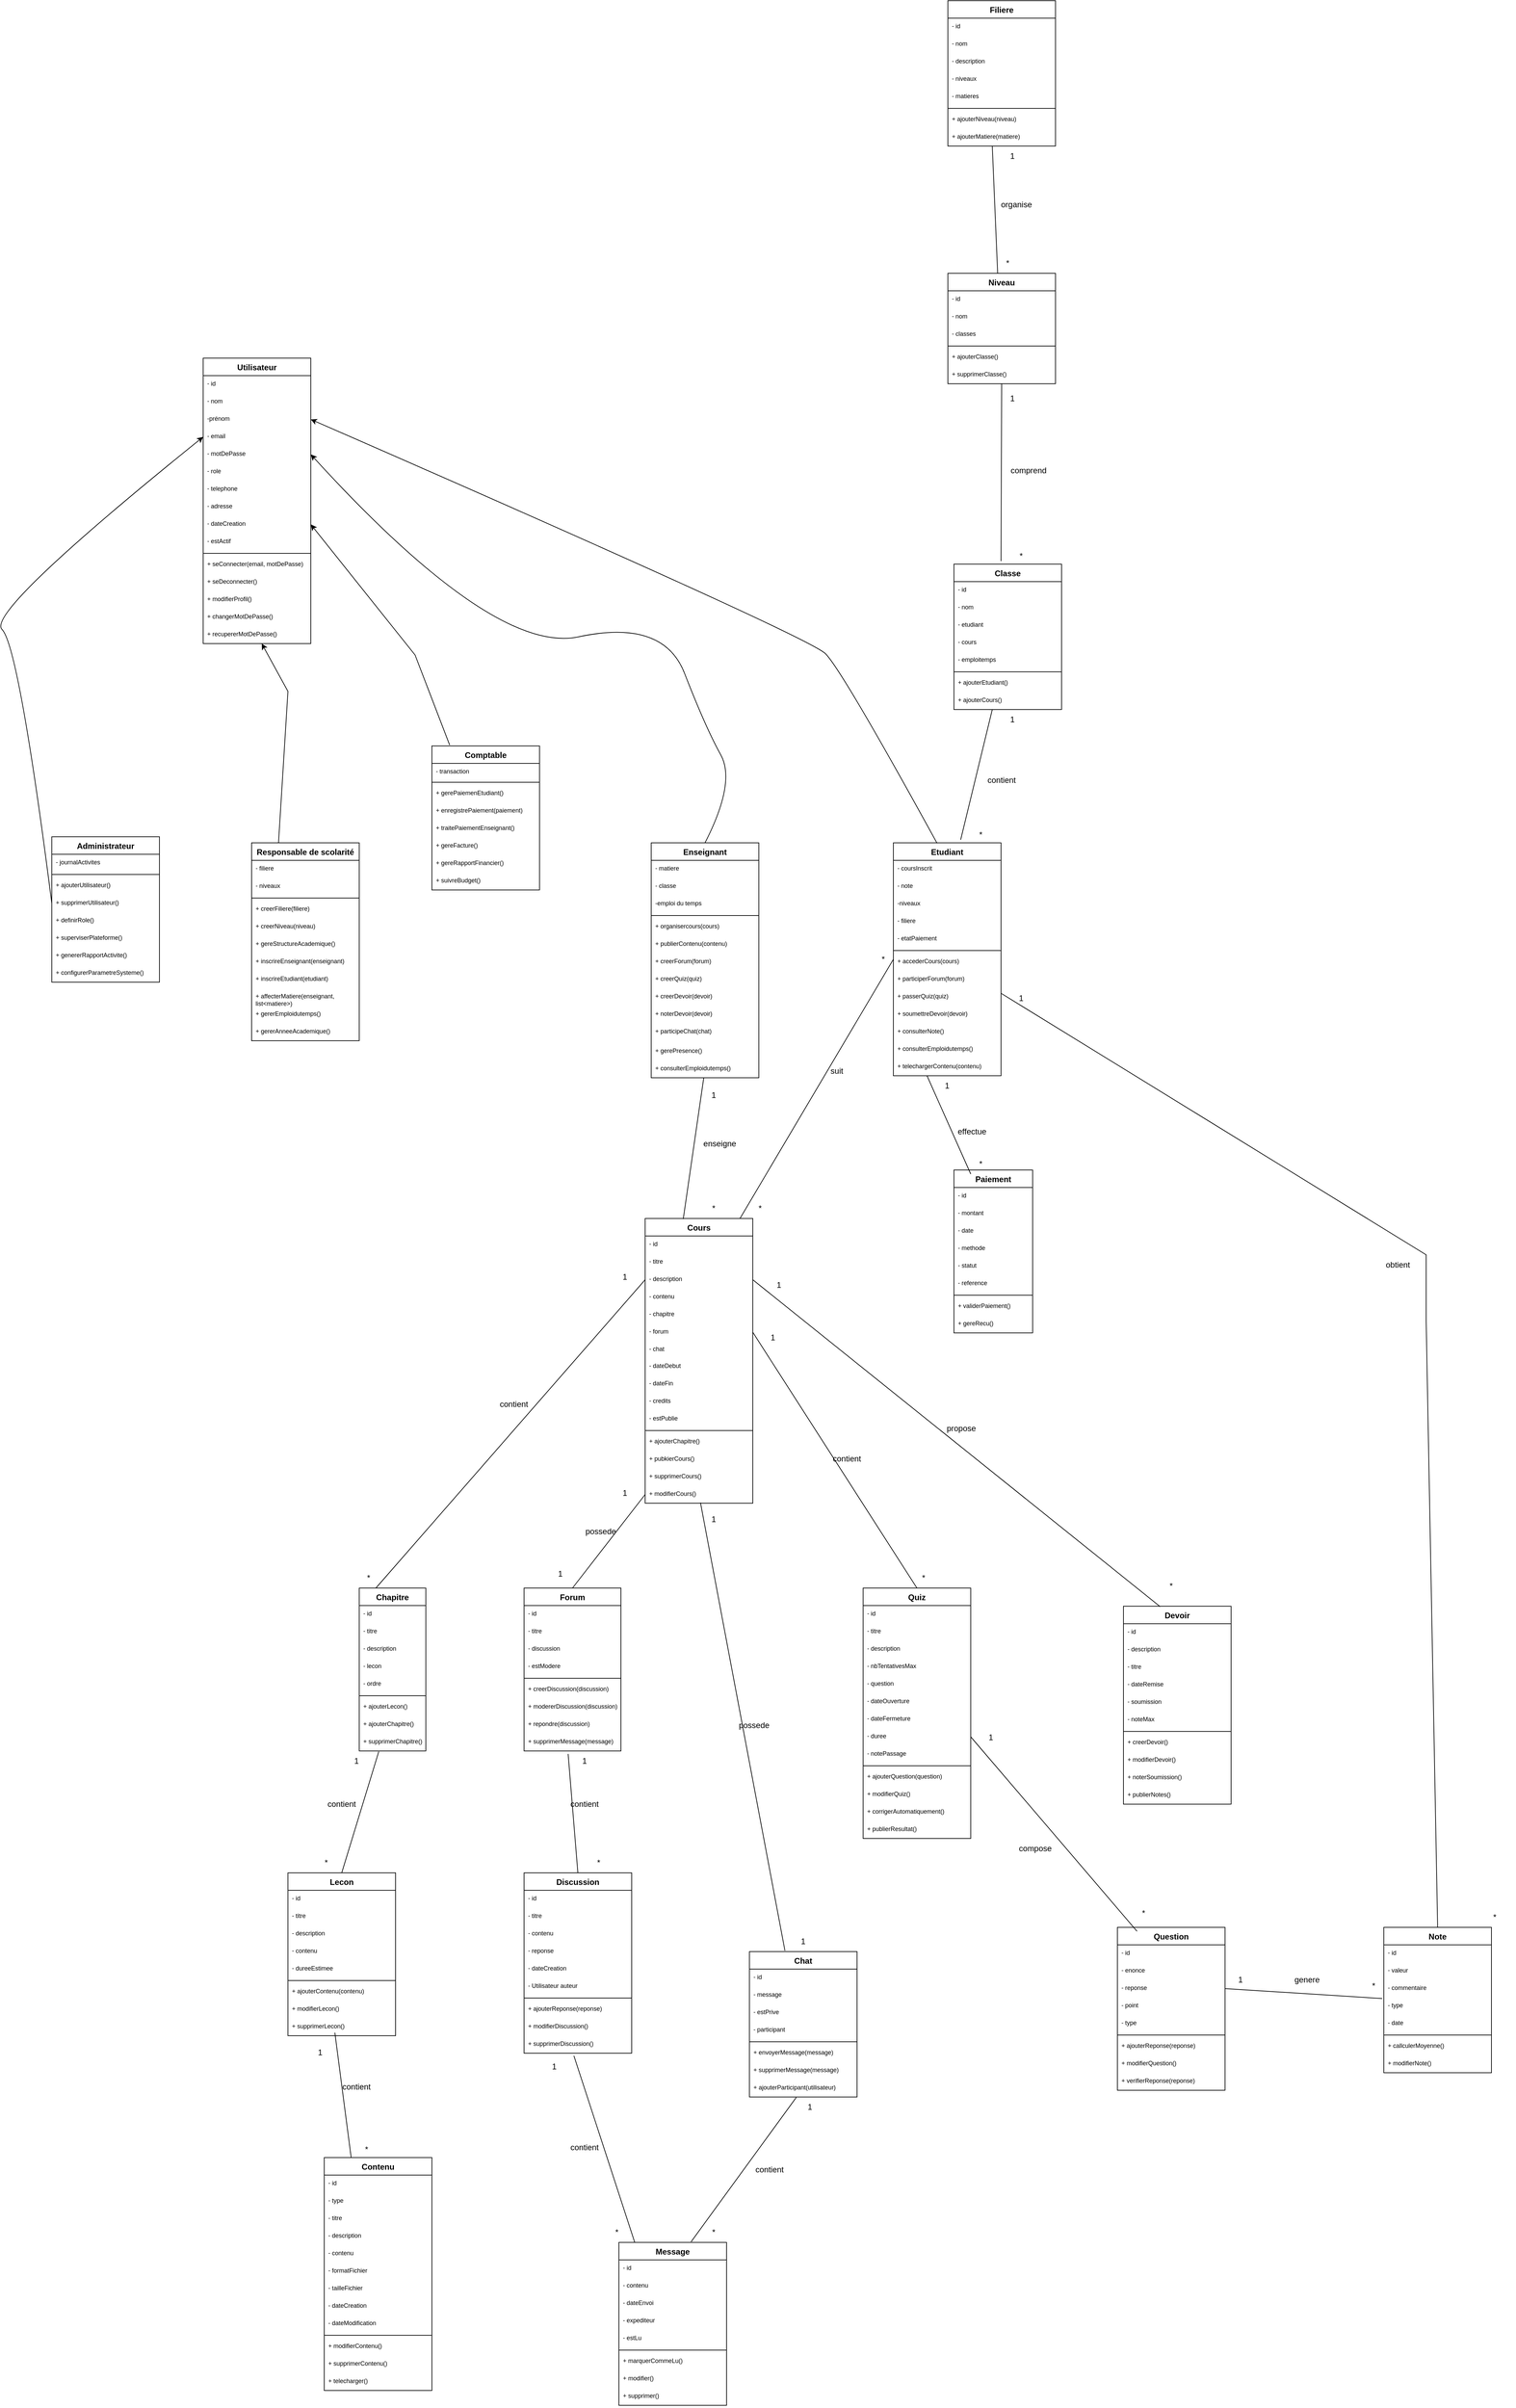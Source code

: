 <mxfile version="25.0.2">
  <diagram id="C5RBs43oDa-KdzZeNtuy" name="Page-1">
    <mxGraphModel dx="2126" dy="3918" grid="1" gridSize="9" guides="1" tooltips="1" connect="1" arrows="1" fold="1" page="0" pageScale="1" pageWidth="827" pageHeight="1169" background="none" math="0" shadow="0">
      <root>
        <mxCell id="WIyWlLk6GJQsqaUBKTNV-0" />
        <mxCell id="WIyWlLk6GJQsqaUBKTNV-1" parent="WIyWlLk6GJQsqaUBKTNV-0" />
        <mxCell id="V1QjoyrA2nP1wiMidViZ-8" value="&lt;font style=&quot;font-size: 12px;&quot;&gt;Utilisateur&lt;/font&gt;" style="swimlane;fontStyle=1;align=center;verticalAlign=top;childLayout=stackLayout;horizontal=1;startSize=26;horizontalStack=0;resizeParent=1;resizeParentMax=0;resizeLast=0;collapsible=1;marginBottom=0;whiteSpace=wrap;html=1;fontSize=9;" vertex="1" parent="WIyWlLk6GJQsqaUBKTNV-1">
          <mxGeometry x="-45" y="-1926" width="160" height="424" as="geometry">
            <mxRectangle x="-9" y="-792" width="90" height="27" as="alternateBounds" />
          </mxGeometry>
        </mxCell>
        <mxCell id="V1QjoyrA2nP1wiMidViZ-9" value="- id" style="text;strokeColor=none;fillColor=none;align=left;verticalAlign=top;spacingLeft=4;spacingRight=4;overflow=hidden;rotatable=0;points=[[0,0.5],[1,0.5]];portConstraint=eastwest;whiteSpace=wrap;html=1;fontSize=9;" vertex="1" parent="V1QjoyrA2nP1wiMidViZ-8">
          <mxGeometry y="26" width="160" height="26" as="geometry" />
        </mxCell>
        <mxCell id="V1QjoyrA2nP1wiMidViZ-11" value="- nom" style="text;strokeColor=none;fillColor=none;align=left;verticalAlign=top;spacingLeft=4;spacingRight=4;overflow=hidden;rotatable=0;points=[[0,0.5],[1,0.5]];portConstraint=eastwest;whiteSpace=wrap;html=1;fontSize=9;" vertex="1" parent="V1QjoyrA2nP1wiMidViZ-8">
          <mxGeometry y="52" width="160" height="26" as="geometry" />
        </mxCell>
        <mxCell id="V1QjoyrA2nP1wiMidViZ-12" value="&lt;div&gt;-prénom&lt;/div&gt;&lt;div&gt;&lt;br&gt;&lt;/div&gt;&lt;div&gt;&lt;br&gt;&lt;/div&gt;&lt;div&gt;&lt;br&gt;&lt;/div&gt;&lt;div&gt;&lt;br&gt;&lt;/div&gt;&lt;div&gt;&lt;br&gt;&lt;/div&gt;&lt;div&gt;&lt;br&gt;&lt;/div&gt;&lt;div&gt;&lt;br&gt;&lt;/div&gt;&lt;div&gt;&lt;br&gt;&lt;/div&gt;" style="text;strokeColor=none;fillColor=none;align=left;verticalAlign=top;spacingLeft=4;spacingRight=4;overflow=hidden;rotatable=0;points=[[0,0.5],[1,0.5]];portConstraint=eastwest;whiteSpace=wrap;html=1;fontSize=9;" vertex="1" parent="V1QjoyrA2nP1wiMidViZ-8">
          <mxGeometry y="78" width="160" height="26" as="geometry" />
        </mxCell>
        <mxCell id="V1QjoyrA2nP1wiMidViZ-13" value="- email" style="text;strokeColor=none;fillColor=none;align=left;verticalAlign=top;spacingLeft=4;spacingRight=4;overflow=hidden;rotatable=0;points=[[0,0.5],[1,0.5]];portConstraint=eastwest;whiteSpace=wrap;html=1;fontSize=9;" vertex="1" parent="V1QjoyrA2nP1wiMidViZ-8">
          <mxGeometry y="104" width="160" height="26" as="geometry" />
        </mxCell>
        <mxCell id="V1QjoyrA2nP1wiMidViZ-14" value="- motDePasse" style="text;strokeColor=none;fillColor=none;align=left;verticalAlign=top;spacingLeft=4;spacingRight=4;overflow=hidden;rotatable=0;points=[[0,0.5],[1,0.5]];portConstraint=eastwest;whiteSpace=wrap;html=1;fontSize=9;" vertex="1" parent="V1QjoyrA2nP1wiMidViZ-8">
          <mxGeometry y="130" width="160" height="26" as="geometry" />
        </mxCell>
        <mxCell id="V1QjoyrA2nP1wiMidViZ-15" value="- role" style="text;strokeColor=none;fillColor=none;align=left;verticalAlign=top;spacingLeft=4;spacingRight=4;overflow=hidden;rotatable=0;points=[[0,0.5],[1,0.5]];portConstraint=eastwest;whiteSpace=wrap;html=1;fontSize=9;" vertex="1" parent="V1QjoyrA2nP1wiMidViZ-8">
          <mxGeometry y="156" width="160" height="26" as="geometry" />
        </mxCell>
        <mxCell id="V1QjoyrA2nP1wiMidViZ-16" value="- telephone" style="text;strokeColor=none;fillColor=none;align=left;verticalAlign=top;spacingLeft=4;spacingRight=4;overflow=hidden;rotatable=0;points=[[0,0.5],[1,0.5]];portConstraint=eastwest;whiteSpace=wrap;html=1;fontSize=9;" vertex="1" parent="V1QjoyrA2nP1wiMidViZ-8">
          <mxGeometry y="182" width="160" height="26" as="geometry" />
        </mxCell>
        <mxCell id="V1QjoyrA2nP1wiMidViZ-17" value="- adresse" style="text;strokeColor=none;fillColor=none;align=left;verticalAlign=top;spacingLeft=4;spacingRight=4;overflow=hidden;rotatable=0;points=[[0,0.5],[1,0.5]];portConstraint=eastwest;whiteSpace=wrap;html=1;fontSize=9;" vertex="1" parent="V1QjoyrA2nP1wiMidViZ-8">
          <mxGeometry y="208" width="160" height="26" as="geometry" />
        </mxCell>
        <mxCell id="V1QjoyrA2nP1wiMidViZ-18" value="- dateCreation" style="text;strokeColor=none;fillColor=none;align=left;verticalAlign=top;spacingLeft=4;spacingRight=4;overflow=hidden;rotatable=0;points=[[0,0.5],[1,0.5]];portConstraint=eastwest;whiteSpace=wrap;html=1;fontSize=9;" vertex="1" parent="V1QjoyrA2nP1wiMidViZ-8">
          <mxGeometry y="234" width="160" height="26" as="geometry" />
        </mxCell>
        <mxCell id="V1QjoyrA2nP1wiMidViZ-19" value="- estActif" style="text;strokeColor=none;fillColor=none;align=left;verticalAlign=top;spacingLeft=4;spacingRight=4;overflow=hidden;rotatable=0;points=[[0,0.5],[1,0.5]];portConstraint=eastwest;whiteSpace=wrap;html=1;fontSize=9;" vertex="1" parent="V1QjoyrA2nP1wiMidViZ-8">
          <mxGeometry y="260" width="160" height="26" as="geometry" />
        </mxCell>
        <mxCell id="V1QjoyrA2nP1wiMidViZ-10" value="" style="line;strokeWidth=1;fillColor=none;align=left;verticalAlign=middle;spacingTop=-1;spacingLeft=3;spacingRight=3;rotatable=0;labelPosition=right;points=[];portConstraint=eastwest;strokeColor=inherit;fontSize=9;" vertex="1" parent="V1QjoyrA2nP1wiMidViZ-8">
          <mxGeometry y="286" width="160" height="8" as="geometry" />
        </mxCell>
        <mxCell id="V1QjoyrA2nP1wiMidViZ-20" value="+ seConnecter(email, motDePasse)" style="text;strokeColor=none;fillColor=none;align=left;verticalAlign=top;spacingLeft=4;spacingRight=4;overflow=hidden;rotatable=0;points=[[0,0.5],[1,0.5]];portConstraint=eastwest;whiteSpace=wrap;html=1;fontSize=9;" vertex="1" parent="V1QjoyrA2nP1wiMidViZ-8">
          <mxGeometry y="294" width="160" height="26" as="geometry" />
        </mxCell>
        <mxCell id="V1QjoyrA2nP1wiMidViZ-21" value="+ seDeconnecter()" style="text;strokeColor=none;fillColor=none;align=left;verticalAlign=top;spacingLeft=4;spacingRight=4;overflow=hidden;rotatable=0;points=[[0,0.5],[1,0.5]];portConstraint=eastwest;whiteSpace=wrap;html=1;fontSize=9;" vertex="1" parent="V1QjoyrA2nP1wiMidViZ-8">
          <mxGeometry y="320" width="160" height="26" as="geometry" />
        </mxCell>
        <mxCell id="V1QjoyrA2nP1wiMidViZ-22" value="+ modifierProfil()" style="text;strokeColor=none;fillColor=none;align=left;verticalAlign=top;spacingLeft=4;spacingRight=4;overflow=hidden;rotatable=0;points=[[0,0.5],[1,0.5]];portConstraint=eastwest;whiteSpace=wrap;html=1;fontSize=9;" vertex="1" parent="V1QjoyrA2nP1wiMidViZ-8">
          <mxGeometry y="346" width="160" height="26" as="geometry" />
        </mxCell>
        <mxCell id="V1QjoyrA2nP1wiMidViZ-23" value="+ changerMotDePasse()" style="text;strokeColor=none;fillColor=none;align=left;verticalAlign=top;spacingLeft=4;spacingRight=4;overflow=hidden;rotatable=0;points=[[0,0.5],[1,0.5]];portConstraint=eastwest;whiteSpace=wrap;html=1;fontSize=9;" vertex="1" parent="V1QjoyrA2nP1wiMidViZ-8">
          <mxGeometry y="372" width="160" height="26" as="geometry" />
        </mxCell>
        <mxCell id="V1QjoyrA2nP1wiMidViZ-24" value="+ recupererMotDePasse()" style="text;strokeColor=none;fillColor=none;align=left;verticalAlign=top;spacingLeft=4;spacingRight=4;overflow=hidden;rotatable=0;points=[[0,0.5],[1,0.5]];portConstraint=eastwest;whiteSpace=wrap;html=1;fontSize=9;" vertex="1" parent="V1QjoyrA2nP1wiMidViZ-8">
          <mxGeometry y="398" width="160" height="26" as="geometry" />
        </mxCell>
        <mxCell id="V1QjoyrA2nP1wiMidViZ-25" value="&lt;span style=&quot;font-size: 12px;&quot;&gt;Administrateur&lt;/span&gt;" style="swimlane;fontStyle=1;align=center;verticalAlign=top;childLayout=stackLayout;horizontal=1;startSize=26;horizontalStack=0;resizeParent=1;resizeParentMax=0;resizeLast=0;collapsible=1;marginBottom=0;whiteSpace=wrap;html=1;fontSize=9;" vertex="1" parent="WIyWlLk6GJQsqaUBKTNV-1">
          <mxGeometry x="-270" y="-1215" width="160" height="216" as="geometry">
            <mxRectangle x="-9" y="-792" width="90" height="27" as="alternateBounds" />
          </mxGeometry>
        </mxCell>
        <mxCell id="V1QjoyrA2nP1wiMidViZ-26" value="- journalActivites" style="text;strokeColor=none;fillColor=none;align=left;verticalAlign=top;spacingLeft=4;spacingRight=4;overflow=hidden;rotatable=0;points=[[0,0.5],[1,0.5]];portConstraint=eastwest;whiteSpace=wrap;html=1;fontSize=9;" vertex="1" parent="V1QjoyrA2nP1wiMidViZ-25">
          <mxGeometry y="26" width="160" height="26" as="geometry" />
        </mxCell>
        <mxCell id="V1QjoyrA2nP1wiMidViZ-36" value="" style="line;strokeWidth=1;fillColor=none;align=left;verticalAlign=middle;spacingTop=-1;spacingLeft=3;spacingRight=3;rotatable=0;labelPosition=right;points=[];portConstraint=eastwest;strokeColor=inherit;fontSize=9;" vertex="1" parent="V1QjoyrA2nP1wiMidViZ-25">
          <mxGeometry y="52" width="160" height="8" as="geometry" />
        </mxCell>
        <mxCell id="V1QjoyrA2nP1wiMidViZ-37" value="+ ajouterUtilisateur()" style="text;strokeColor=none;fillColor=none;align=left;verticalAlign=top;spacingLeft=4;spacingRight=4;overflow=hidden;rotatable=0;points=[[0,0.5],[1,0.5]];portConstraint=eastwest;whiteSpace=wrap;html=1;fontSize=9;" vertex="1" parent="V1QjoyrA2nP1wiMidViZ-25">
          <mxGeometry y="60" width="160" height="26" as="geometry" />
        </mxCell>
        <mxCell id="V1QjoyrA2nP1wiMidViZ-38" value="+ supprimerUtilisateur()" style="text;strokeColor=none;fillColor=none;align=left;verticalAlign=top;spacingLeft=4;spacingRight=4;overflow=hidden;rotatable=0;points=[[0,0.5],[1,0.5]];portConstraint=eastwest;whiteSpace=wrap;html=1;fontSize=9;" vertex="1" parent="V1QjoyrA2nP1wiMidViZ-25">
          <mxGeometry y="86" width="160" height="26" as="geometry" />
        </mxCell>
        <mxCell id="V1QjoyrA2nP1wiMidViZ-39" value="+ definirRole()" style="text;strokeColor=none;fillColor=none;align=left;verticalAlign=top;spacingLeft=4;spacingRight=4;overflow=hidden;rotatable=0;points=[[0,0.5],[1,0.5]];portConstraint=eastwest;whiteSpace=wrap;html=1;fontSize=9;" vertex="1" parent="V1QjoyrA2nP1wiMidViZ-25">
          <mxGeometry y="112" width="160" height="26" as="geometry" />
        </mxCell>
        <mxCell id="V1QjoyrA2nP1wiMidViZ-40" value="+ superviserPlateforme()" style="text;strokeColor=none;fillColor=none;align=left;verticalAlign=top;spacingLeft=4;spacingRight=4;overflow=hidden;rotatable=0;points=[[0,0.5],[1,0.5]];portConstraint=eastwest;whiteSpace=wrap;html=1;fontSize=9;" vertex="1" parent="V1QjoyrA2nP1wiMidViZ-25">
          <mxGeometry y="138" width="160" height="26" as="geometry" />
        </mxCell>
        <mxCell id="V1QjoyrA2nP1wiMidViZ-41" value="+ genererRapportActivite()" style="text;strokeColor=none;fillColor=none;align=left;verticalAlign=top;spacingLeft=4;spacingRight=4;overflow=hidden;rotatable=0;points=[[0,0.5],[1,0.5]];portConstraint=eastwest;whiteSpace=wrap;html=1;fontSize=9;" vertex="1" parent="V1QjoyrA2nP1wiMidViZ-25">
          <mxGeometry y="164" width="160" height="26" as="geometry" />
        </mxCell>
        <mxCell id="V1QjoyrA2nP1wiMidViZ-42" value="+ configurerParametreSysteme()" style="text;strokeColor=none;fillColor=none;align=left;verticalAlign=top;spacingLeft=4;spacingRight=4;overflow=hidden;rotatable=0;points=[[0,0.5],[1,0.5]];portConstraint=eastwest;whiteSpace=wrap;html=1;fontSize=9;" vertex="1" parent="V1QjoyrA2nP1wiMidViZ-25">
          <mxGeometry y="190" width="160" height="26" as="geometry" />
        </mxCell>
        <mxCell id="V1QjoyrA2nP1wiMidViZ-43" value="&lt;span style=&quot;font-size: 12px;&quot;&gt;Responsable de scolarité&lt;/span&gt;" style="swimlane;fontStyle=1;align=center;verticalAlign=top;childLayout=stackLayout;horizontal=1;startSize=26;horizontalStack=0;resizeParent=1;resizeParentMax=0;resizeLast=0;collapsible=1;marginBottom=0;whiteSpace=wrap;html=1;fontSize=9;" vertex="1" parent="WIyWlLk6GJQsqaUBKTNV-1">
          <mxGeometry x="27" y="-1206" width="160" height="294" as="geometry">
            <mxRectangle x="-9" y="-792" width="90" height="27" as="alternateBounds" />
          </mxGeometry>
        </mxCell>
        <mxCell id="V1QjoyrA2nP1wiMidViZ-44" value="- filiere" style="text;strokeColor=none;fillColor=none;align=left;verticalAlign=top;spacingLeft=4;spacingRight=4;overflow=hidden;rotatable=0;points=[[0,0.5],[1,0.5]];portConstraint=eastwest;whiteSpace=wrap;html=1;fontSize=9;" vertex="1" parent="V1QjoyrA2nP1wiMidViZ-43">
          <mxGeometry y="26" width="160" height="26" as="geometry" />
        </mxCell>
        <mxCell id="V1QjoyrA2nP1wiMidViZ-45" value="- niveaux" style="text;strokeColor=none;fillColor=none;align=left;verticalAlign=top;spacingLeft=4;spacingRight=4;overflow=hidden;rotatable=0;points=[[0,0.5],[1,0.5]];portConstraint=eastwest;whiteSpace=wrap;html=1;fontSize=9;" vertex="1" parent="V1QjoyrA2nP1wiMidViZ-43">
          <mxGeometry y="52" width="160" height="26" as="geometry" />
        </mxCell>
        <mxCell id="V1QjoyrA2nP1wiMidViZ-54" value="" style="line;strokeWidth=1;fillColor=none;align=left;verticalAlign=middle;spacingTop=-1;spacingLeft=3;spacingRight=3;rotatable=0;labelPosition=right;points=[];portConstraint=eastwest;strokeColor=inherit;fontSize=9;" vertex="1" parent="V1QjoyrA2nP1wiMidViZ-43">
          <mxGeometry y="78" width="160" height="8" as="geometry" />
        </mxCell>
        <mxCell id="V1QjoyrA2nP1wiMidViZ-55" value="+ creerFiliere(filiere&lt;span style=&quot;background-color: initial;&quot;&gt;)&lt;/span&gt;" style="text;strokeColor=none;fillColor=none;align=left;verticalAlign=top;spacingLeft=4;spacingRight=4;overflow=hidden;rotatable=0;points=[[0,0.5],[1,0.5]];portConstraint=eastwest;whiteSpace=wrap;html=1;fontSize=9;" vertex="1" parent="V1QjoyrA2nP1wiMidViZ-43">
          <mxGeometry y="86" width="160" height="26" as="geometry" />
        </mxCell>
        <mxCell id="V1QjoyrA2nP1wiMidViZ-56" value="+ creerNiveau(niveau)" style="text;strokeColor=none;fillColor=none;align=left;verticalAlign=top;spacingLeft=4;spacingRight=4;overflow=hidden;rotatable=0;points=[[0,0.5],[1,0.5]];portConstraint=eastwest;whiteSpace=wrap;html=1;fontSize=9;" vertex="1" parent="V1QjoyrA2nP1wiMidViZ-43">
          <mxGeometry y="112" width="160" height="26" as="geometry" />
        </mxCell>
        <mxCell id="V1QjoyrA2nP1wiMidViZ-57" value="+ gereStructureAcademique()" style="text;strokeColor=none;fillColor=none;align=left;verticalAlign=top;spacingLeft=4;spacingRight=4;overflow=hidden;rotatable=0;points=[[0,0.5],[1,0.5]];portConstraint=eastwest;whiteSpace=wrap;html=1;fontSize=9;" vertex="1" parent="V1QjoyrA2nP1wiMidViZ-43">
          <mxGeometry y="138" width="160" height="26" as="geometry" />
        </mxCell>
        <mxCell id="V1QjoyrA2nP1wiMidViZ-58" value="+ inscrireEnseignant(enseignant)" style="text;strokeColor=none;fillColor=none;align=left;verticalAlign=top;spacingLeft=4;spacingRight=4;overflow=hidden;rotatable=0;points=[[0,0.5],[1,0.5]];portConstraint=eastwest;whiteSpace=wrap;html=1;fontSize=9;" vertex="1" parent="V1QjoyrA2nP1wiMidViZ-43">
          <mxGeometry y="164" width="160" height="26" as="geometry" />
        </mxCell>
        <mxCell id="V1QjoyrA2nP1wiMidViZ-59" value="+ inscrireEtudiant(etudiant)" style="text;strokeColor=none;fillColor=none;align=left;verticalAlign=top;spacingLeft=4;spacingRight=4;overflow=hidden;rotatable=0;points=[[0,0.5],[1,0.5]];portConstraint=eastwest;whiteSpace=wrap;html=1;fontSize=9;" vertex="1" parent="V1QjoyrA2nP1wiMidViZ-43">
          <mxGeometry y="190" width="160" height="26" as="geometry" />
        </mxCell>
        <mxCell id="V1QjoyrA2nP1wiMidViZ-60" value="+ affecterMatiere(enseignant, list&amp;lt;matiere&amp;gt;)" style="text;strokeColor=none;fillColor=none;align=left;verticalAlign=top;spacingLeft=4;spacingRight=4;overflow=hidden;rotatable=0;points=[[0,0.5],[1,0.5]];portConstraint=eastwest;whiteSpace=wrap;html=1;fontSize=9;" vertex="1" parent="V1QjoyrA2nP1wiMidViZ-43">
          <mxGeometry y="216" width="160" height="26" as="geometry" />
        </mxCell>
        <mxCell id="V1QjoyrA2nP1wiMidViZ-61" value="+ gererEmploidutemps()" style="text;strokeColor=none;fillColor=none;align=left;verticalAlign=top;spacingLeft=4;spacingRight=4;overflow=hidden;rotatable=0;points=[[0,0.5],[1,0.5]];portConstraint=eastwest;whiteSpace=wrap;html=1;fontSize=9;" vertex="1" parent="V1QjoyrA2nP1wiMidViZ-43">
          <mxGeometry y="242" width="160" height="26" as="geometry" />
        </mxCell>
        <mxCell id="V1QjoyrA2nP1wiMidViZ-62" value="+ gererAnneeAcademique()" style="text;strokeColor=none;fillColor=none;align=left;verticalAlign=top;spacingLeft=4;spacingRight=4;overflow=hidden;rotatable=0;points=[[0,0.5],[1,0.5]];portConstraint=eastwest;whiteSpace=wrap;html=1;fontSize=9;" vertex="1" parent="V1QjoyrA2nP1wiMidViZ-43">
          <mxGeometry y="268" width="160" height="26" as="geometry" />
        </mxCell>
        <mxCell id="V1QjoyrA2nP1wiMidViZ-63" value="&lt;font style=&quot;font-size: 12px;&quot;&gt;Comptable&lt;/font&gt;" style="swimlane;fontStyle=1;align=center;verticalAlign=top;childLayout=stackLayout;horizontal=1;startSize=26;horizontalStack=0;resizeParent=1;resizeParentMax=0;resizeLast=0;collapsible=1;marginBottom=0;whiteSpace=wrap;html=1;fontSize=9;" vertex="1" parent="WIyWlLk6GJQsqaUBKTNV-1">
          <mxGeometry x="295" y="-1350" width="160" height="214" as="geometry">
            <mxRectangle x="-9" y="-792" width="90" height="27" as="alternateBounds" />
          </mxGeometry>
        </mxCell>
        <mxCell id="V1QjoyrA2nP1wiMidViZ-64" value="- transaction" style="text;strokeColor=none;fillColor=none;align=left;verticalAlign=top;spacingLeft=4;spacingRight=4;overflow=hidden;rotatable=0;points=[[0,0.5],[1,0.5]];portConstraint=eastwest;whiteSpace=wrap;html=1;fontSize=9;" vertex="1" parent="V1QjoyrA2nP1wiMidViZ-63">
          <mxGeometry y="26" width="160" height="24" as="geometry" />
        </mxCell>
        <mxCell id="V1QjoyrA2nP1wiMidViZ-74" value="" style="line;strokeWidth=1;fillColor=none;align=left;verticalAlign=middle;spacingTop=-1;spacingLeft=3;spacingRight=3;rotatable=0;labelPosition=right;points=[];portConstraint=eastwest;strokeColor=inherit;fontSize=9;" vertex="1" parent="V1QjoyrA2nP1wiMidViZ-63">
          <mxGeometry y="50" width="160" height="8" as="geometry" />
        </mxCell>
        <mxCell id="V1QjoyrA2nP1wiMidViZ-75" value="+ gerePaiemenEtudiant()" style="text;strokeColor=none;fillColor=none;align=left;verticalAlign=top;spacingLeft=4;spacingRight=4;overflow=hidden;rotatable=0;points=[[0,0.5],[1,0.5]];portConstraint=eastwest;whiteSpace=wrap;html=1;fontSize=9;" vertex="1" parent="V1QjoyrA2nP1wiMidViZ-63">
          <mxGeometry y="58" width="160" height="26" as="geometry" />
        </mxCell>
        <mxCell id="V1QjoyrA2nP1wiMidViZ-76" value="+ enregistrePaiement(paiement)" style="text;strokeColor=none;fillColor=none;align=left;verticalAlign=top;spacingLeft=4;spacingRight=4;overflow=hidden;rotatable=0;points=[[0,0.5],[1,0.5]];portConstraint=eastwest;whiteSpace=wrap;html=1;fontSize=9;" vertex="1" parent="V1QjoyrA2nP1wiMidViZ-63">
          <mxGeometry y="84" width="160" height="26" as="geometry" />
        </mxCell>
        <mxCell id="V1QjoyrA2nP1wiMidViZ-77" value="+ traitePaiementEnseignant()" style="text;strokeColor=none;fillColor=none;align=left;verticalAlign=top;spacingLeft=4;spacingRight=4;overflow=hidden;rotatable=0;points=[[0,0.5],[1,0.5]];portConstraint=eastwest;whiteSpace=wrap;html=1;fontSize=9;" vertex="1" parent="V1QjoyrA2nP1wiMidViZ-63">
          <mxGeometry y="110" width="160" height="26" as="geometry" />
        </mxCell>
        <mxCell id="V1QjoyrA2nP1wiMidViZ-78" value="+ gereFacture()" style="text;strokeColor=none;fillColor=none;align=left;verticalAlign=top;spacingLeft=4;spacingRight=4;overflow=hidden;rotatable=0;points=[[0,0.5],[1,0.5]];portConstraint=eastwest;whiteSpace=wrap;html=1;fontSize=9;" vertex="1" parent="V1QjoyrA2nP1wiMidViZ-63">
          <mxGeometry y="136" width="160" height="26" as="geometry" />
        </mxCell>
        <mxCell id="V1QjoyrA2nP1wiMidViZ-79" value="+ gereRapportFinancier()" style="text;strokeColor=none;fillColor=none;align=left;verticalAlign=top;spacingLeft=4;spacingRight=4;overflow=hidden;rotatable=0;points=[[0,0.5],[1,0.5]];portConstraint=eastwest;whiteSpace=wrap;html=1;fontSize=9;" vertex="1" parent="V1QjoyrA2nP1wiMidViZ-63">
          <mxGeometry y="162" width="160" height="26" as="geometry" />
        </mxCell>
        <mxCell id="V1QjoyrA2nP1wiMidViZ-80" value="+ suivreBudget()" style="text;strokeColor=none;fillColor=none;align=left;verticalAlign=top;spacingLeft=4;spacingRight=4;overflow=hidden;rotatable=0;points=[[0,0.5],[1,0.5]];portConstraint=eastwest;whiteSpace=wrap;html=1;fontSize=9;" vertex="1" parent="V1QjoyrA2nP1wiMidViZ-63">
          <mxGeometry y="188" width="160" height="26" as="geometry" />
        </mxCell>
        <mxCell id="V1QjoyrA2nP1wiMidViZ-81" value="&lt;font style=&quot;font-size: 12px;&quot;&gt;Enseignant&lt;/font&gt;" style="swimlane;fontStyle=1;align=center;verticalAlign=top;childLayout=stackLayout;horizontal=1;startSize=26;horizontalStack=0;resizeParent=1;resizeParentMax=0;resizeLast=0;collapsible=1;marginBottom=0;whiteSpace=wrap;html=1;fontSize=9;" vertex="1" parent="WIyWlLk6GJQsqaUBKTNV-1">
          <mxGeometry x="621" y="-1206" width="160" height="349" as="geometry">
            <mxRectangle x="-9" y="-792" width="90" height="27" as="alternateBounds" />
          </mxGeometry>
        </mxCell>
        <mxCell id="V1QjoyrA2nP1wiMidViZ-82" value="- matiere" style="text;strokeColor=none;fillColor=none;align=left;verticalAlign=top;spacingLeft=4;spacingRight=4;overflow=hidden;rotatable=0;points=[[0,0.5],[1,0.5]];portConstraint=eastwest;whiteSpace=wrap;html=1;fontSize=9;" vertex="1" parent="V1QjoyrA2nP1wiMidViZ-81">
          <mxGeometry y="26" width="160" height="26" as="geometry" />
        </mxCell>
        <mxCell id="V1QjoyrA2nP1wiMidViZ-83" value="- classe" style="text;strokeColor=none;fillColor=none;align=left;verticalAlign=top;spacingLeft=4;spacingRight=4;overflow=hidden;rotatable=0;points=[[0,0.5],[1,0.5]];portConstraint=eastwest;whiteSpace=wrap;html=1;fontSize=9;" vertex="1" parent="V1QjoyrA2nP1wiMidViZ-81">
          <mxGeometry y="52" width="160" height="26" as="geometry" />
        </mxCell>
        <mxCell id="V1QjoyrA2nP1wiMidViZ-84" value="&lt;div&gt;-emploi du temps&lt;/div&gt;&lt;div&gt;&lt;br&gt;&lt;/div&gt;&lt;div&gt;&lt;br&gt;&lt;/div&gt;&lt;div&gt;&lt;br&gt;&lt;/div&gt;&lt;div&gt;&lt;br&gt;&lt;/div&gt;&lt;div&gt;&lt;br&gt;&lt;/div&gt;&lt;div&gt;&lt;br&gt;&lt;/div&gt;&lt;div&gt;&lt;br&gt;&lt;/div&gt;&lt;div&gt;&lt;br&gt;&lt;/div&gt;" style="text;strokeColor=none;fillColor=none;align=left;verticalAlign=top;spacingLeft=4;spacingRight=4;overflow=hidden;rotatable=0;points=[[0,0.5],[1,0.5]];portConstraint=eastwest;whiteSpace=wrap;html=1;fontSize=9;" vertex="1" parent="V1QjoyrA2nP1wiMidViZ-81">
          <mxGeometry y="78" width="160" height="26" as="geometry" />
        </mxCell>
        <mxCell id="V1QjoyrA2nP1wiMidViZ-92" value="" style="line;strokeWidth=1;fillColor=none;align=left;verticalAlign=middle;spacingTop=-1;spacingLeft=3;spacingRight=3;rotatable=0;labelPosition=right;points=[];portConstraint=eastwest;strokeColor=inherit;fontSize=9;" vertex="1" parent="V1QjoyrA2nP1wiMidViZ-81">
          <mxGeometry y="104" width="160" height="8" as="geometry" />
        </mxCell>
        <mxCell id="V1QjoyrA2nP1wiMidViZ-93" value="+ organisercours(cours)" style="text;strokeColor=none;fillColor=none;align=left;verticalAlign=top;spacingLeft=4;spacingRight=4;overflow=hidden;rotatable=0;points=[[0,0.5],[1,0.5]];portConstraint=eastwest;whiteSpace=wrap;html=1;fontSize=9;" vertex="1" parent="V1QjoyrA2nP1wiMidViZ-81">
          <mxGeometry y="112" width="160" height="26" as="geometry" />
        </mxCell>
        <mxCell id="V1QjoyrA2nP1wiMidViZ-94" value="+ publierContenu(contenu)" style="text;strokeColor=none;fillColor=none;align=left;verticalAlign=top;spacingLeft=4;spacingRight=4;overflow=hidden;rotatable=0;points=[[0,0.5],[1,0.5]];portConstraint=eastwest;whiteSpace=wrap;html=1;fontSize=9;" vertex="1" parent="V1QjoyrA2nP1wiMidViZ-81">
          <mxGeometry y="138" width="160" height="26" as="geometry" />
        </mxCell>
        <mxCell id="V1QjoyrA2nP1wiMidViZ-95" value="+ creerForum(forum)" style="text;strokeColor=none;fillColor=none;align=left;verticalAlign=top;spacingLeft=4;spacingRight=4;overflow=hidden;rotatable=0;points=[[0,0.5],[1,0.5]];portConstraint=eastwest;whiteSpace=wrap;html=1;fontSize=9;" vertex="1" parent="V1QjoyrA2nP1wiMidViZ-81">
          <mxGeometry y="164" width="160" height="26" as="geometry" />
        </mxCell>
        <mxCell id="V1QjoyrA2nP1wiMidViZ-96" value="+ creerQuiz(quiz)" style="text;strokeColor=none;fillColor=none;align=left;verticalAlign=top;spacingLeft=4;spacingRight=4;overflow=hidden;rotatable=0;points=[[0,0.5],[1,0.5]];portConstraint=eastwest;whiteSpace=wrap;html=1;fontSize=9;" vertex="1" parent="V1QjoyrA2nP1wiMidViZ-81">
          <mxGeometry y="190" width="160" height="26" as="geometry" />
        </mxCell>
        <mxCell id="V1QjoyrA2nP1wiMidViZ-97" value="+ creerDevoir(devoir)" style="text;strokeColor=none;fillColor=none;align=left;verticalAlign=top;spacingLeft=4;spacingRight=4;overflow=hidden;rotatable=0;points=[[0,0.5],[1,0.5]];portConstraint=eastwest;whiteSpace=wrap;html=1;fontSize=9;" vertex="1" parent="V1QjoyrA2nP1wiMidViZ-81">
          <mxGeometry y="216" width="160" height="26" as="geometry" />
        </mxCell>
        <mxCell id="V1QjoyrA2nP1wiMidViZ-98" value="+ noterDevoir(devoir)" style="text;strokeColor=none;fillColor=none;align=left;verticalAlign=top;spacingLeft=4;spacingRight=4;overflow=hidden;rotatable=0;points=[[0,0.5],[1,0.5]];portConstraint=eastwest;whiteSpace=wrap;html=1;fontSize=9;" vertex="1" parent="V1QjoyrA2nP1wiMidViZ-81">
          <mxGeometry y="242" width="160" height="26" as="geometry" />
        </mxCell>
        <mxCell id="V1QjoyrA2nP1wiMidViZ-99" value="+ participeChat(chat)" style="text;strokeColor=none;fillColor=none;align=left;verticalAlign=top;spacingLeft=4;spacingRight=4;overflow=hidden;rotatable=0;points=[[0,0.5],[1,0.5]];portConstraint=eastwest;whiteSpace=wrap;html=1;fontSize=9;" vertex="1" parent="V1QjoyrA2nP1wiMidViZ-81">
          <mxGeometry y="268" width="160" height="29" as="geometry" />
        </mxCell>
        <mxCell id="V1QjoyrA2nP1wiMidViZ-100" value="+ gerePresence()" style="text;strokeColor=none;fillColor=none;align=left;verticalAlign=top;spacingLeft=4;spacingRight=4;overflow=hidden;rotatable=0;points=[[0,0.5],[1,0.5]];portConstraint=eastwest;whiteSpace=wrap;html=1;fontSize=9;" vertex="1" parent="V1QjoyrA2nP1wiMidViZ-81">
          <mxGeometry y="297" width="160" height="26" as="geometry" />
        </mxCell>
        <mxCell id="V1QjoyrA2nP1wiMidViZ-101" value="+ consulterEmploidutemps()" style="text;strokeColor=none;fillColor=none;align=left;verticalAlign=top;spacingLeft=4;spacingRight=4;overflow=hidden;rotatable=0;points=[[0,0.5],[1,0.5]];portConstraint=eastwest;whiteSpace=wrap;html=1;fontSize=9;" vertex="1" parent="V1QjoyrA2nP1wiMidViZ-81">
          <mxGeometry y="323" width="160" height="26" as="geometry" />
        </mxCell>
        <mxCell id="V1QjoyrA2nP1wiMidViZ-102" value="&lt;font style=&quot;font-size: 12px;&quot;&gt;Etudiant&lt;/font&gt;" style="swimlane;fontStyle=1;align=center;verticalAlign=top;childLayout=stackLayout;horizontal=1;startSize=26;horizontalStack=0;resizeParent=1;resizeParentMax=0;resizeLast=0;collapsible=1;marginBottom=0;whiteSpace=wrap;html=1;fontSize=9;" vertex="1" parent="WIyWlLk6GJQsqaUBKTNV-1">
          <mxGeometry x="981" y="-1206" width="160" height="346" as="geometry">
            <mxRectangle x="-9" y="-792" width="90" height="27" as="alternateBounds" />
          </mxGeometry>
        </mxCell>
        <mxCell id="V1QjoyrA2nP1wiMidViZ-103" value="- coursInscrit" style="text;strokeColor=none;fillColor=none;align=left;verticalAlign=top;spacingLeft=4;spacingRight=4;overflow=hidden;rotatable=0;points=[[0,0.5],[1,0.5]];portConstraint=eastwest;whiteSpace=wrap;html=1;fontSize=9;" vertex="1" parent="V1QjoyrA2nP1wiMidViZ-102">
          <mxGeometry y="26" width="160" height="26" as="geometry" />
        </mxCell>
        <mxCell id="V1QjoyrA2nP1wiMidViZ-104" value="- note" style="text;strokeColor=none;fillColor=none;align=left;verticalAlign=top;spacingLeft=4;spacingRight=4;overflow=hidden;rotatable=0;points=[[0,0.5],[1,0.5]];portConstraint=eastwest;whiteSpace=wrap;html=1;fontSize=9;" vertex="1" parent="V1QjoyrA2nP1wiMidViZ-102">
          <mxGeometry y="52" width="160" height="26" as="geometry" />
        </mxCell>
        <mxCell id="V1QjoyrA2nP1wiMidViZ-105" value="&lt;div&gt;-niveaux&lt;/div&gt;&lt;div&gt;&lt;br&gt;&lt;/div&gt;&lt;div&gt;&lt;br&gt;&lt;/div&gt;&lt;div&gt;&lt;br&gt;&lt;/div&gt;&lt;div&gt;&lt;br&gt;&lt;/div&gt;&lt;div&gt;&lt;br&gt;&lt;/div&gt;&lt;div&gt;&lt;br&gt;&lt;/div&gt;&lt;div&gt;&lt;br&gt;&lt;/div&gt;" style="text;strokeColor=none;fillColor=none;align=left;verticalAlign=top;spacingLeft=4;spacingRight=4;overflow=hidden;rotatable=0;points=[[0,0.5],[1,0.5]];portConstraint=eastwest;whiteSpace=wrap;html=1;fontSize=9;" vertex="1" parent="V1QjoyrA2nP1wiMidViZ-102">
          <mxGeometry y="78" width="160" height="26" as="geometry" />
        </mxCell>
        <mxCell id="V1QjoyrA2nP1wiMidViZ-106" value="- filiere" style="text;strokeColor=none;fillColor=none;align=left;verticalAlign=top;spacingLeft=4;spacingRight=4;overflow=hidden;rotatable=0;points=[[0,0.5],[1,0.5]];portConstraint=eastwest;whiteSpace=wrap;html=1;fontSize=9;" vertex="1" parent="V1QjoyrA2nP1wiMidViZ-102">
          <mxGeometry y="104" width="160" height="26" as="geometry" />
        </mxCell>
        <mxCell id="V1QjoyrA2nP1wiMidViZ-107" value="- etatPaiement" style="text;strokeColor=none;fillColor=none;align=left;verticalAlign=top;spacingLeft=4;spacingRight=4;overflow=hidden;rotatable=0;points=[[0,0.5],[1,0.5]];portConstraint=eastwest;whiteSpace=wrap;html=1;fontSize=9;" vertex="1" parent="V1QjoyrA2nP1wiMidViZ-102">
          <mxGeometry y="130" width="160" height="26" as="geometry" />
        </mxCell>
        <mxCell id="V1QjoyrA2nP1wiMidViZ-113" value="" style="line;strokeWidth=1;fillColor=none;align=left;verticalAlign=middle;spacingTop=-1;spacingLeft=3;spacingRight=3;rotatable=0;labelPosition=right;points=[];portConstraint=eastwest;strokeColor=inherit;fontSize=9;" vertex="1" parent="V1QjoyrA2nP1wiMidViZ-102">
          <mxGeometry y="156" width="160" height="8" as="geometry" />
        </mxCell>
        <mxCell id="V1QjoyrA2nP1wiMidViZ-114" value="+ accederCours(cours)" style="text;strokeColor=none;fillColor=none;align=left;verticalAlign=top;spacingLeft=4;spacingRight=4;overflow=hidden;rotatable=0;points=[[0,0.5],[1,0.5]];portConstraint=eastwest;whiteSpace=wrap;html=1;fontSize=9;" vertex="1" parent="V1QjoyrA2nP1wiMidViZ-102">
          <mxGeometry y="164" width="160" height="26" as="geometry" />
        </mxCell>
        <mxCell id="V1QjoyrA2nP1wiMidViZ-115" value="+ participerForum(forum)" style="text;strokeColor=none;fillColor=none;align=left;verticalAlign=top;spacingLeft=4;spacingRight=4;overflow=hidden;rotatable=0;points=[[0,0.5],[1,0.5]];portConstraint=eastwest;whiteSpace=wrap;html=1;fontSize=9;" vertex="1" parent="V1QjoyrA2nP1wiMidViZ-102">
          <mxGeometry y="190" width="160" height="26" as="geometry" />
        </mxCell>
        <mxCell id="V1QjoyrA2nP1wiMidViZ-116" value="+ passerQuiz(quiz)" style="text;strokeColor=none;fillColor=none;align=left;verticalAlign=top;spacingLeft=4;spacingRight=4;overflow=hidden;rotatable=0;points=[[0,0.5],[1,0.5]];portConstraint=eastwest;whiteSpace=wrap;html=1;fontSize=9;" vertex="1" parent="V1QjoyrA2nP1wiMidViZ-102">
          <mxGeometry y="216" width="160" height="26" as="geometry" />
        </mxCell>
        <mxCell id="V1QjoyrA2nP1wiMidViZ-117" value="+ soumettreDevoir(devoir)" style="text;strokeColor=none;fillColor=none;align=left;verticalAlign=top;spacingLeft=4;spacingRight=4;overflow=hidden;rotatable=0;points=[[0,0.5],[1,0.5]];portConstraint=eastwest;whiteSpace=wrap;html=1;fontSize=9;" vertex="1" parent="V1QjoyrA2nP1wiMidViZ-102">
          <mxGeometry y="242" width="160" height="26" as="geometry" />
        </mxCell>
        <mxCell id="V1QjoyrA2nP1wiMidViZ-118" value="+ consulterNote()" style="text;strokeColor=none;fillColor=none;align=left;verticalAlign=top;spacingLeft=4;spacingRight=4;overflow=hidden;rotatable=0;points=[[0,0.5],[1,0.5]];portConstraint=eastwest;whiteSpace=wrap;html=1;fontSize=9;" vertex="1" parent="V1QjoyrA2nP1wiMidViZ-102">
          <mxGeometry y="268" width="160" height="26" as="geometry" />
        </mxCell>
        <mxCell id="V1QjoyrA2nP1wiMidViZ-119" value="+ consulterEmploidutemps()" style="text;strokeColor=none;fillColor=none;align=left;verticalAlign=top;spacingLeft=4;spacingRight=4;overflow=hidden;rotatable=0;points=[[0,0.5],[1,0.5]];portConstraint=eastwest;whiteSpace=wrap;html=1;fontSize=9;" vertex="1" parent="V1QjoyrA2nP1wiMidViZ-102">
          <mxGeometry y="294" width="160" height="26" as="geometry" />
        </mxCell>
        <mxCell id="V1QjoyrA2nP1wiMidViZ-120" value="+ telechargerContenu(contenu)" style="text;strokeColor=none;fillColor=none;align=left;verticalAlign=top;spacingLeft=4;spacingRight=4;overflow=hidden;rotatable=0;points=[[0,0.5],[1,0.5]];portConstraint=eastwest;whiteSpace=wrap;html=1;fontSize=9;" vertex="1" parent="V1QjoyrA2nP1wiMidViZ-102">
          <mxGeometry y="320" width="160" height="26" as="geometry" />
        </mxCell>
        <mxCell id="V1QjoyrA2nP1wiMidViZ-121" value="&lt;font style=&quot;font-size: 12px;&quot;&gt;Cours&lt;/font&gt;" style="swimlane;fontStyle=1;align=center;verticalAlign=top;childLayout=stackLayout;horizontal=1;startSize=26;horizontalStack=0;resizeParent=1;resizeParentMax=0;resizeLast=0;collapsible=1;marginBottom=0;whiteSpace=wrap;html=1;fontSize=9;" vertex="1" parent="WIyWlLk6GJQsqaUBKTNV-1">
          <mxGeometry x="612" y="-648" width="160" height="423" as="geometry">
            <mxRectangle x="-9" y="-792" width="90" height="27" as="alternateBounds" />
          </mxGeometry>
        </mxCell>
        <mxCell id="V1QjoyrA2nP1wiMidViZ-122" value="- id" style="text;strokeColor=none;fillColor=none;align=left;verticalAlign=top;spacingLeft=4;spacingRight=4;overflow=hidden;rotatable=0;points=[[0,0.5],[1,0.5]];portConstraint=eastwest;whiteSpace=wrap;html=1;fontSize=9;" vertex="1" parent="V1QjoyrA2nP1wiMidViZ-121">
          <mxGeometry y="26" width="160" height="26" as="geometry" />
        </mxCell>
        <mxCell id="V1QjoyrA2nP1wiMidViZ-123" value="- titre" style="text;strokeColor=none;fillColor=none;align=left;verticalAlign=top;spacingLeft=4;spacingRight=4;overflow=hidden;rotatable=0;points=[[0,0.5],[1,0.5]];portConstraint=eastwest;whiteSpace=wrap;html=1;fontSize=9;" vertex="1" parent="V1QjoyrA2nP1wiMidViZ-121">
          <mxGeometry y="52" width="160" height="26" as="geometry" />
        </mxCell>
        <mxCell id="V1QjoyrA2nP1wiMidViZ-125" value="- description" style="text;strokeColor=none;fillColor=none;align=left;verticalAlign=top;spacingLeft=4;spacingRight=4;overflow=hidden;rotatable=0;points=[[0,0.5],[1,0.5]];portConstraint=eastwest;whiteSpace=wrap;html=1;fontSize=9;" vertex="1" parent="V1QjoyrA2nP1wiMidViZ-121">
          <mxGeometry y="78" width="160" height="26" as="geometry" />
        </mxCell>
        <mxCell id="V1QjoyrA2nP1wiMidViZ-126" value="- contenu" style="text;strokeColor=none;fillColor=none;align=left;verticalAlign=top;spacingLeft=4;spacingRight=4;overflow=hidden;rotatable=0;points=[[0,0.5],[1,0.5]];portConstraint=eastwest;whiteSpace=wrap;html=1;fontSize=9;" vertex="1" parent="V1QjoyrA2nP1wiMidViZ-121">
          <mxGeometry y="104" width="160" height="26" as="geometry" />
        </mxCell>
        <mxCell id="V1QjoyrA2nP1wiMidViZ-127" value="- chapitre" style="text;strokeColor=none;fillColor=none;align=left;verticalAlign=top;spacingLeft=4;spacingRight=4;overflow=hidden;rotatable=0;points=[[0,0.5],[1,0.5]];portConstraint=eastwest;whiteSpace=wrap;html=1;fontSize=9;" vertex="1" parent="V1QjoyrA2nP1wiMidViZ-121">
          <mxGeometry y="130" width="160" height="26" as="geometry" />
        </mxCell>
        <mxCell id="V1QjoyrA2nP1wiMidViZ-128" value="- forum" style="text;strokeColor=none;fillColor=none;align=left;verticalAlign=top;spacingLeft=4;spacingRight=4;overflow=hidden;rotatable=0;points=[[0,0.5],[1,0.5]];portConstraint=eastwest;whiteSpace=wrap;html=1;fontSize=9;" vertex="1" parent="V1QjoyrA2nP1wiMidViZ-121">
          <mxGeometry y="156" width="160" height="26" as="geometry" />
        </mxCell>
        <mxCell id="V1QjoyrA2nP1wiMidViZ-129" value="- chat" style="text;strokeColor=none;fillColor=none;align=left;verticalAlign=top;spacingLeft=4;spacingRight=4;overflow=hidden;rotatable=0;points=[[0,0.5],[1,0.5]];portConstraint=eastwest;whiteSpace=wrap;html=1;fontSize=9;" vertex="1" parent="V1QjoyrA2nP1wiMidViZ-121">
          <mxGeometry y="182" width="160" height="25" as="geometry" />
        </mxCell>
        <mxCell id="V1QjoyrA2nP1wiMidViZ-130" value="- dateDebut" style="text;strokeColor=none;fillColor=none;align=left;verticalAlign=top;spacingLeft=4;spacingRight=4;overflow=hidden;rotatable=0;points=[[0,0.5],[1,0.5]];portConstraint=eastwest;whiteSpace=wrap;html=1;fontSize=9;" vertex="1" parent="V1QjoyrA2nP1wiMidViZ-121">
          <mxGeometry y="207" width="160" height="26" as="geometry" />
        </mxCell>
        <mxCell id="V1QjoyrA2nP1wiMidViZ-131" value="- dateFin" style="text;strokeColor=none;fillColor=none;align=left;verticalAlign=top;spacingLeft=4;spacingRight=4;overflow=hidden;rotatable=0;points=[[0,0.5],[1,0.5]];portConstraint=eastwest;whiteSpace=wrap;html=1;fontSize=9;" vertex="1" parent="V1QjoyrA2nP1wiMidViZ-121">
          <mxGeometry y="233" width="160" height="26" as="geometry" />
        </mxCell>
        <mxCell id="V1QjoyrA2nP1wiMidViZ-133" value="- credits" style="text;strokeColor=none;fillColor=none;align=left;verticalAlign=top;spacingLeft=4;spacingRight=4;overflow=hidden;rotatable=0;points=[[0,0.5],[1,0.5]];portConstraint=eastwest;whiteSpace=wrap;html=1;fontSize=9;" vertex="1" parent="V1QjoyrA2nP1wiMidViZ-121">
          <mxGeometry y="259" width="160" height="26" as="geometry" />
        </mxCell>
        <mxCell id="V1QjoyrA2nP1wiMidViZ-134" value="- estPublie" style="text;strokeColor=none;fillColor=none;align=left;verticalAlign=top;spacingLeft=4;spacingRight=4;overflow=hidden;rotatable=0;points=[[0,0.5],[1,0.5]];portConstraint=eastwest;whiteSpace=wrap;html=1;fontSize=9;" vertex="1" parent="V1QjoyrA2nP1wiMidViZ-121">
          <mxGeometry y="285" width="160" height="26" as="geometry" />
        </mxCell>
        <mxCell id="V1QjoyrA2nP1wiMidViZ-132" value="" style="line;strokeWidth=1;fillColor=none;align=left;verticalAlign=middle;spacingTop=-1;spacingLeft=3;spacingRight=3;rotatable=0;labelPosition=right;points=[];portConstraint=eastwest;strokeColor=inherit;fontSize=9;" vertex="1" parent="V1QjoyrA2nP1wiMidViZ-121">
          <mxGeometry y="311" width="160" height="8" as="geometry" />
        </mxCell>
        <mxCell id="V1QjoyrA2nP1wiMidViZ-135" value="+ ajouterChapitre()" style="text;strokeColor=none;fillColor=none;align=left;verticalAlign=top;spacingLeft=4;spacingRight=4;overflow=hidden;rotatable=0;points=[[0,0.5],[1,0.5]];portConstraint=eastwest;whiteSpace=wrap;html=1;fontSize=9;" vertex="1" parent="V1QjoyrA2nP1wiMidViZ-121">
          <mxGeometry y="319" width="160" height="26" as="geometry" />
        </mxCell>
        <mxCell id="V1QjoyrA2nP1wiMidViZ-136" value="+ pubkierCours()" style="text;strokeColor=none;fillColor=none;align=left;verticalAlign=top;spacingLeft=4;spacingRight=4;overflow=hidden;rotatable=0;points=[[0,0.5],[1,0.5]];portConstraint=eastwest;whiteSpace=wrap;html=1;fontSize=9;" vertex="1" parent="V1QjoyrA2nP1wiMidViZ-121">
          <mxGeometry y="345" width="160" height="26" as="geometry" />
        </mxCell>
        <mxCell id="V1QjoyrA2nP1wiMidViZ-137" value="+ supprimerCours()" style="text;strokeColor=none;fillColor=none;align=left;verticalAlign=top;spacingLeft=4;spacingRight=4;overflow=hidden;rotatable=0;points=[[0,0.5],[1,0.5]];portConstraint=eastwest;whiteSpace=wrap;html=1;fontSize=9;" vertex="1" parent="V1QjoyrA2nP1wiMidViZ-121">
          <mxGeometry y="371" width="160" height="26" as="geometry" />
        </mxCell>
        <mxCell id="V1QjoyrA2nP1wiMidViZ-138" value="+ modifierCours()" style="text;strokeColor=none;fillColor=none;align=left;verticalAlign=top;spacingLeft=4;spacingRight=4;overflow=hidden;rotatable=0;points=[[0,0.5],[1,0.5]];portConstraint=eastwest;whiteSpace=wrap;html=1;fontSize=9;" vertex="1" parent="V1QjoyrA2nP1wiMidViZ-121">
          <mxGeometry y="397" width="160" height="26" as="geometry" />
        </mxCell>
        <mxCell id="V1QjoyrA2nP1wiMidViZ-139" value="&lt;font style=&quot;font-size: 12px;&quot;&gt;Paiement&lt;/font&gt;" style="swimlane;fontStyle=1;align=center;verticalAlign=top;childLayout=stackLayout;horizontal=1;startSize=26;horizontalStack=0;resizeParent=1;resizeParentMax=0;resizeLast=0;collapsible=1;marginBottom=0;whiteSpace=wrap;html=1;fontSize=9;" vertex="1" parent="WIyWlLk6GJQsqaUBKTNV-1">
          <mxGeometry x="1071" y="-720" width="117" height="242" as="geometry">
            <mxRectangle x="-9" y="-792" width="90" height="27" as="alternateBounds" />
          </mxGeometry>
        </mxCell>
        <mxCell id="V1QjoyrA2nP1wiMidViZ-140" value="- id" style="text;strokeColor=none;fillColor=none;align=left;verticalAlign=top;spacingLeft=4;spacingRight=4;overflow=hidden;rotatable=0;points=[[0,0.5],[1,0.5]];portConstraint=eastwest;whiteSpace=wrap;html=1;fontSize=9;" vertex="1" parent="V1QjoyrA2nP1wiMidViZ-139">
          <mxGeometry y="26" width="117" height="26" as="geometry" />
        </mxCell>
        <mxCell id="V1QjoyrA2nP1wiMidViZ-141" value="- montant" style="text;strokeColor=none;fillColor=none;align=left;verticalAlign=top;spacingLeft=4;spacingRight=4;overflow=hidden;rotatable=0;points=[[0,0.5],[1,0.5]];portConstraint=eastwest;whiteSpace=wrap;html=1;fontSize=9;" vertex="1" parent="V1QjoyrA2nP1wiMidViZ-139">
          <mxGeometry y="52" width="117" height="26" as="geometry" />
        </mxCell>
        <mxCell id="V1QjoyrA2nP1wiMidViZ-143" value="- date" style="text;strokeColor=none;fillColor=none;align=left;verticalAlign=top;spacingLeft=4;spacingRight=4;overflow=hidden;rotatable=0;points=[[0,0.5],[1,0.5]];portConstraint=eastwest;whiteSpace=wrap;html=1;fontSize=9;" vertex="1" parent="V1QjoyrA2nP1wiMidViZ-139">
          <mxGeometry y="78" width="117" height="26" as="geometry" />
        </mxCell>
        <mxCell id="V1QjoyrA2nP1wiMidViZ-144" value="- methode" style="text;strokeColor=none;fillColor=none;align=left;verticalAlign=top;spacingLeft=4;spacingRight=4;overflow=hidden;rotatable=0;points=[[0,0.5],[1,0.5]];portConstraint=eastwest;whiteSpace=wrap;html=1;fontSize=9;" vertex="1" parent="V1QjoyrA2nP1wiMidViZ-139">
          <mxGeometry y="104" width="117" height="26" as="geometry" />
        </mxCell>
        <mxCell id="V1QjoyrA2nP1wiMidViZ-145" value="- statut" style="text;strokeColor=none;fillColor=none;align=left;verticalAlign=top;spacingLeft=4;spacingRight=4;overflow=hidden;rotatable=0;points=[[0,0.5],[1,0.5]];portConstraint=eastwest;whiteSpace=wrap;html=1;fontSize=9;" vertex="1" parent="V1QjoyrA2nP1wiMidViZ-139">
          <mxGeometry y="130" width="117" height="26" as="geometry" />
        </mxCell>
        <mxCell id="V1QjoyrA2nP1wiMidViZ-146" value="- reference" style="text;strokeColor=none;fillColor=none;align=left;verticalAlign=top;spacingLeft=4;spacingRight=4;overflow=hidden;rotatable=0;points=[[0,0.5],[1,0.5]];portConstraint=eastwest;whiteSpace=wrap;html=1;fontSize=9;" vertex="1" parent="V1QjoyrA2nP1wiMidViZ-139">
          <mxGeometry y="156" width="117" height="26" as="geometry" />
        </mxCell>
        <mxCell id="V1QjoyrA2nP1wiMidViZ-150" value="" style="line;strokeWidth=1;fillColor=none;align=left;verticalAlign=middle;spacingTop=-1;spacingLeft=3;spacingRight=3;rotatable=0;labelPosition=right;points=[];portConstraint=eastwest;strokeColor=inherit;fontSize=9;" vertex="1" parent="V1QjoyrA2nP1wiMidViZ-139">
          <mxGeometry y="182" width="117" height="8" as="geometry" />
        </mxCell>
        <mxCell id="V1QjoyrA2nP1wiMidViZ-151" value="+ validerPaiement()" style="text;strokeColor=none;fillColor=none;align=left;verticalAlign=top;spacingLeft=4;spacingRight=4;overflow=hidden;rotatable=0;points=[[0,0.5],[1,0.5]];portConstraint=eastwest;whiteSpace=wrap;html=1;fontSize=9;" vertex="1" parent="V1QjoyrA2nP1wiMidViZ-139">
          <mxGeometry y="190" width="117" height="26" as="geometry" />
        </mxCell>
        <mxCell id="V1QjoyrA2nP1wiMidViZ-152" value="+ gereRecu()" style="text;strokeColor=none;fillColor=none;align=left;verticalAlign=top;spacingLeft=4;spacingRight=4;overflow=hidden;rotatable=0;points=[[0,0.5],[1,0.5]];portConstraint=eastwest;whiteSpace=wrap;html=1;fontSize=9;" vertex="1" parent="V1QjoyrA2nP1wiMidViZ-139">
          <mxGeometry y="216" width="117" height="26" as="geometry" />
        </mxCell>
        <mxCell id="V1QjoyrA2nP1wiMidViZ-156" value="&lt;font style=&quot;font-size: 12px;&quot;&gt;Classe&lt;/font&gt;" style="swimlane;fontStyle=1;align=center;verticalAlign=top;childLayout=stackLayout;horizontal=1;startSize=26;horizontalStack=0;resizeParent=1;resizeParentMax=0;resizeLast=0;collapsible=1;marginBottom=0;whiteSpace=wrap;html=1;fontSize=9;" vertex="1" parent="WIyWlLk6GJQsqaUBKTNV-1">
          <mxGeometry x="1071" y="-1620" width="160" height="216" as="geometry">
            <mxRectangle x="-9" y="-792" width="90" height="27" as="alternateBounds" />
          </mxGeometry>
        </mxCell>
        <mxCell id="V1QjoyrA2nP1wiMidViZ-157" value="- id" style="text;strokeColor=none;fillColor=none;align=left;verticalAlign=top;spacingLeft=4;spacingRight=4;overflow=hidden;rotatable=0;points=[[0,0.5],[1,0.5]];portConstraint=eastwest;whiteSpace=wrap;html=1;fontSize=9;" vertex="1" parent="V1QjoyrA2nP1wiMidViZ-156">
          <mxGeometry y="26" width="160" height="26" as="geometry" />
        </mxCell>
        <mxCell id="V1QjoyrA2nP1wiMidViZ-158" value="- nom" style="text;strokeColor=none;fillColor=none;align=left;verticalAlign=top;spacingLeft=4;spacingRight=4;overflow=hidden;rotatable=0;points=[[0,0.5],[1,0.5]];portConstraint=eastwest;whiteSpace=wrap;html=1;fontSize=9;" vertex="1" parent="V1QjoyrA2nP1wiMidViZ-156">
          <mxGeometry y="52" width="160" height="26" as="geometry" />
        </mxCell>
        <mxCell id="V1QjoyrA2nP1wiMidViZ-160" value="- etudiant" style="text;strokeColor=none;fillColor=none;align=left;verticalAlign=top;spacingLeft=4;spacingRight=4;overflow=hidden;rotatable=0;points=[[0,0.5],[1,0.5]];portConstraint=eastwest;whiteSpace=wrap;html=1;fontSize=9;" vertex="1" parent="V1QjoyrA2nP1wiMidViZ-156">
          <mxGeometry y="78" width="160" height="26" as="geometry" />
        </mxCell>
        <mxCell id="V1QjoyrA2nP1wiMidViZ-161" value="- cours" style="text;strokeColor=none;fillColor=none;align=left;verticalAlign=top;spacingLeft=4;spacingRight=4;overflow=hidden;rotatable=0;points=[[0,0.5],[1,0.5]];portConstraint=eastwest;whiteSpace=wrap;html=1;fontSize=9;" vertex="1" parent="V1QjoyrA2nP1wiMidViZ-156">
          <mxGeometry y="104" width="160" height="26" as="geometry" />
        </mxCell>
        <mxCell id="V1QjoyrA2nP1wiMidViZ-162" value="- emploitemps" style="text;strokeColor=none;fillColor=none;align=left;verticalAlign=top;spacingLeft=4;spacingRight=4;overflow=hidden;rotatable=0;points=[[0,0.5],[1,0.5]];portConstraint=eastwest;whiteSpace=wrap;html=1;fontSize=9;" vertex="1" parent="V1QjoyrA2nP1wiMidViZ-156">
          <mxGeometry y="130" width="160" height="26" as="geometry" />
        </mxCell>
        <mxCell id="V1QjoyrA2nP1wiMidViZ-167" value="" style="line;strokeWidth=1;fillColor=none;align=left;verticalAlign=middle;spacingTop=-1;spacingLeft=3;spacingRight=3;rotatable=0;labelPosition=right;points=[];portConstraint=eastwest;strokeColor=inherit;fontSize=9;" vertex="1" parent="V1QjoyrA2nP1wiMidViZ-156">
          <mxGeometry y="156" width="160" height="8" as="geometry" />
        </mxCell>
        <mxCell id="V1QjoyrA2nP1wiMidViZ-168" value="+ ajouterEtudiant()" style="text;strokeColor=none;fillColor=none;align=left;verticalAlign=top;spacingLeft=4;spacingRight=4;overflow=hidden;rotatable=0;points=[[0,0.5],[1,0.5]];portConstraint=eastwest;whiteSpace=wrap;html=1;fontSize=9;" vertex="1" parent="V1QjoyrA2nP1wiMidViZ-156">
          <mxGeometry y="164" width="160" height="26" as="geometry" />
        </mxCell>
        <mxCell id="V1QjoyrA2nP1wiMidViZ-169" value="+ ajouterCours()" style="text;strokeColor=none;fillColor=none;align=left;verticalAlign=top;spacingLeft=4;spacingRight=4;overflow=hidden;rotatable=0;points=[[0,0.5],[1,0.5]];portConstraint=eastwest;whiteSpace=wrap;html=1;fontSize=9;" vertex="1" parent="V1QjoyrA2nP1wiMidViZ-156">
          <mxGeometry y="190" width="160" height="26" as="geometry" />
        </mxCell>
        <mxCell id="V1QjoyrA2nP1wiMidViZ-173" value="&lt;font style=&quot;font-size: 12px;&quot;&gt;Niveau&lt;/font&gt;" style="swimlane;fontStyle=1;align=center;verticalAlign=top;childLayout=stackLayout;horizontal=1;startSize=26;horizontalStack=0;resizeParent=1;resizeParentMax=0;resizeLast=0;collapsible=1;marginBottom=0;whiteSpace=wrap;html=1;fontSize=9;" vertex="1" parent="WIyWlLk6GJQsqaUBKTNV-1">
          <mxGeometry x="1062" y="-2052" width="160" height="164" as="geometry">
            <mxRectangle x="-9" y="-792" width="90" height="27" as="alternateBounds" />
          </mxGeometry>
        </mxCell>
        <mxCell id="V1QjoyrA2nP1wiMidViZ-174" value="- id" style="text;strokeColor=none;fillColor=none;align=left;verticalAlign=top;spacingLeft=4;spacingRight=4;overflow=hidden;rotatable=0;points=[[0,0.5],[1,0.5]];portConstraint=eastwest;whiteSpace=wrap;html=1;fontSize=9;" vertex="1" parent="V1QjoyrA2nP1wiMidViZ-173">
          <mxGeometry y="26" width="160" height="26" as="geometry" />
        </mxCell>
        <mxCell id="V1QjoyrA2nP1wiMidViZ-175" value="- nom" style="text;strokeColor=none;fillColor=none;align=left;verticalAlign=top;spacingLeft=4;spacingRight=4;overflow=hidden;rotatable=0;points=[[0,0.5],[1,0.5]];portConstraint=eastwest;whiteSpace=wrap;html=1;fontSize=9;" vertex="1" parent="V1QjoyrA2nP1wiMidViZ-173">
          <mxGeometry y="52" width="160" height="26" as="geometry" />
        </mxCell>
        <mxCell id="V1QjoyrA2nP1wiMidViZ-177" value="- classes" style="text;strokeColor=none;fillColor=none;align=left;verticalAlign=top;spacingLeft=4;spacingRight=4;overflow=hidden;rotatable=0;points=[[0,0.5],[1,0.5]];portConstraint=eastwest;whiteSpace=wrap;html=1;fontSize=9;" vertex="1" parent="V1QjoyrA2nP1wiMidViZ-173">
          <mxGeometry y="78" width="160" height="26" as="geometry" />
        </mxCell>
        <mxCell id="V1QjoyrA2nP1wiMidViZ-184" value="" style="line;strokeWidth=1;fillColor=none;align=left;verticalAlign=middle;spacingTop=-1;spacingLeft=3;spacingRight=3;rotatable=0;labelPosition=right;points=[];portConstraint=eastwest;strokeColor=inherit;fontSize=9;" vertex="1" parent="V1QjoyrA2nP1wiMidViZ-173">
          <mxGeometry y="104" width="160" height="8" as="geometry" />
        </mxCell>
        <mxCell id="V1QjoyrA2nP1wiMidViZ-185" value="+ ajouterClasse()" style="text;strokeColor=none;fillColor=none;align=left;verticalAlign=top;spacingLeft=4;spacingRight=4;overflow=hidden;rotatable=0;points=[[0,0.5],[1,0.5]];portConstraint=eastwest;whiteSpace=wrap;html=1;fontSize=9;" vertex="1" parent="V1QjoyrA2nP1wiMidViZ-173">
          <mxGeometry y="112" width="160" height="26" as="geometry" />
        </mxCell>
        <mxCell id="V1QjoyrA2nP1wiMidViZ-186" value="+ supprimerClasse()" style="text;strokeColor=none;fillColor=none;align=left;verticalAlign=top;spacingLeft=4;spacingRight=4;overflow=hidden;rotatable=0;points=[[0,0.5],[1,0.5]];portConstraint=eastwest;whiteSpace=wrap;html=1;fontSize=9;" vertex="1" parent="V1QjoyrA2nP1wiMidViZ-173">
          <mxGeometry y="138" width="160" height="26" as="geometry" />
        </mxCell>
        <mxCell id="V1QjoyrA2nP1wiMidViZ-190" value="&lt;font style=&quot;font-size: 12px;&quot;&gt;Filiere&lt;/font&gt;" style="swimlane;fontStyle=1;align=center;verticalAlign=top;childLayout=stackLayout;horizontal=1;startSize=26;horizontalStack=0;resizeParent=1;resizeParentMax=0;resizeLast=0;collapsible=1;marginBottom=0;whiteSpace=wrap;html=1;fontSize=9;" vertex="1" parent="WIyWlLk6GJQsqaUBKTNV-1">
          <mxGeometry x="1062" y="-2457" width="160" height="216" as="geometry">
            <mxRectangle x="-9" y="-792" width="90" height="27" as="alternateBounds" />
          </mxGeometry>
        </mxCell>
        <mxCell id="V1QjoyrA2nP1wiMidViZ-191" value="- id" style="text;strokeColor=none;fillColor=none;align=left;verticalAlign=top;spacingLeft=4;spacingRight=4;overflow=hidden;rotatable=0;points=[[0,0.5],[1,0.5]];portConstraint=eastwest;whiteSpace=wrap;html=1;fontSize=9;" vertex="1" parent="V1QjoyrA2nP1wiMidViZ-190">
          <mxGeometry y="26" width="160" height="26" as="geometry" />
        </mxCell>
        <mxCell id="V1QjoyrA2nP1wiMidViZ-192" value="- nom" style="text;strokeColor=none;fillColor=none;align=left;verticalAlign=top;spacingLeft=4;spacingRight=4;overflow=hidden;rotatable=0;points=[[0,0.5],[1,0.5]];portConstraint=eastwest;whiteSpace=wrap;html=1;fontSize=9;" vertex="1" parent="V1QjoyrA2nP1wiMidViZ-190">
          <mxGeometry y="52" width="160" height="26" as="geometry" />
        </mxCell>
        <mxCell id="V1QjoyrA2nP1wiMidViZ-194" value="- description" style="text;strokeColor=none;fillColor=none;align=left;verticalAlign=top;spacingLeft=4;spacingRight=4;overflow=hidden;rotatable=0;points=[[0,0.5],[1,0.5]];portConstraint=eastwest;whiteSpace=wrap;html=1;fontSize=9;" vertex="1" parent="V1QjoyrA2nP1wiMidViZ-190">
          <mxGeometry y="78" width="160" height="26" as="geometry" />
        </mxCell>
        <mxCell id="V1QjoyrA2nP1wiMidViZ-195" value="- niveaux" style="text;strokeColor=none;fillColor=none;align=left;verticalAlign=top;spacingLeft=4;spacingRight=4;overflow=hidden;rotatable=0;points=[[0,0.5],[1,0.5]];portConstraint=eastwest;whiteSpace=wrap;html=1;fontSize=9;" vertex="1" parent="V1QjoyrA2nP1wiMidViZ-190">
          <mxGeometry y="104" width="160" height="26" as="geometry" />
        </mxCell>
        <mxCell id="V1QjoyrA2nP1wiMidViZ-196" value="- matieres" style="text;strokeColor=none;fillColor=none;align=left;verticalAlign=top;spacingLeft=4;spacingRight=4;overflow=hidden;rotatable=0;points=[[0,0.5],[1,0.5]];portConstraint=eastwest;whiteSpace=wrap;html=1;fontSize=9;" vertex="1" parent="V1QjoyrA2nP1wiMidViZ-190">
          <mxGeometry y="130" width="160" height="26" as="geometry" />
        </mxCell>
        <mxCell id="V1QjoyrA2nP1wiMidViZ-201" value="" style="line;strokeWidth=1;fillColor=none;align=left;verticalAlign=middle;spacingTop=-1;spacingLeft=3;spacingRight=3;rotatable=0;labelPosition=right;points=[];portConstraint=eastwest;strokeColor=inherit;fontSize=9;" vertex="1" parent="V1QjoyrA2nP1wiMidViZ-190">
          <mxGeometry y="156" width="160" height="8" as="geometry" />
        </mxCell>
        <mxCell id="V1QjoyrA2nP1wiMidViZ-202" value="+ ajouterNiveau(niveau)" style="text;strokeColor=none;fillColor=none;align=left;verticalAlign=top;spacingLeft=4;spacingRight=4;overflow=hidden;rotatable=0;points=[[0,0.5],[1,0.5]];portConstraint=eastwest;whiteSpace=wrap;html=1;fontSize=9;" vertex="1" parent="V1QjoyrA2nP1wiMidViZ-190">
          <mxGeometry y="164" width="160" height="26" as="geometry" />
        </mxCell>
        <mxCell id="V1QjoyrA2nP1wiMidViZ-203" value="+ ajouterMatiere(matiere)" style="text;strokeColor=none;fillColor=none;align=left;verticalAlign=top;spacingLeft=4;spacingRight=4;overflow=hidden;rotatable=0;points=[[0,0.5],[1,0.5]];portConstraint=eastwest;whiteSpace=wrap;html=1;fontSize=9;" vertex="1" parent="V1QjoyrA2nP1wiMidViZ-190">
          <mxGeometry y="190" width="160" height="26" as="geometry" />
        </mxCell>
        <mxCell id="V1QjoyrA2nP1wiMidViZ-207" value="&lt;font style=&quot;font-size: 12px;&quot;&gt;Chapitre&lt;/font&gt;" style="swimlane;fontStyle=1;align=center;verticalAlign=top;childLayout=stackLayout;horizontal=1;startSize=26;horizontalStack=0;resizeParent=1;resizeParentMax=0;resizeLast=0;collapsible=1;marginBottom=0;whiteSpace=wrap;html=1;fontSize=9;" vertex="1" parent="WIyWlLk6GJQsqaUBKTNV-1">
          <mxGeometry x="187" y="-99" width="99" height="242" as="geometry">
            <mxRectangle x="-9" y="-792" width="90" height="27" as="alternateBounds" />
          </mxGeometry>
        </mxCell>
        <mxCell id="V1QjoyrA2nP1wiMidViZ-208" value="- id" style="text;strokeColor=none;fillColor=none;align=left;verticalAlign=top;spacingLeft=4;spacingRight=4;overflow=hidden;rotatable=0;points=[[0,0.5],[1,0.5]];portConstraint=eastwest;whiteSpace=wrap;html=1;fontSize=9;" vertex="1" parent="V1QjoyrA2nP1wiMidViZ-207">
          <mxGeometry y="26" width="99" height="26" as="geometry" />
        </mxCell>
        <mxCell id="V1QjoyrA2nP1wiMidViZ-209" value="- titre" style="text;strokeColor=none;fillColor=none;align=left;verticalAlign=top;spacingLeft=4;spacingRight=4;overflow=hidden;rotatable=0;points=[[0,0.5],[1,0.5]];portConstraint=eastwest;whiteSpace=wrap;html=1;fontSize=9;" vertex="1" parent="V1QjoyrA2nP1wiMidViZ-207">
          <mxGeometry y="52" width="99" height="26" as="geometry" />
        </mxCell>
        <mxCell id="V1QjoyrA2nP1wiMidViZ-211" value="- description" style="text;strokeColor=none;fillColor=none;align=left;verticalAlign=top;spacingLeft=4;spacingRight=4;overflow=hidden;rotatable=0;points=[[0,0.5],[1,0.5]];portConstraint=eastwest;whiteSpace=wrap;html=1;fontSize=9;" vertex="1" parent="V1QjoyrA2nP1wiMidViZ-207">
          <mxGeometry y="78" width="99" height="26" as="geometry" />
        </mxCell>
        <mxCell id="V1QjoyrA2nP1wiMidViZ-212" value="- lecon" style="text;strokeColor=none;fillColor=none;align=left;verticalAlign=top;spacingLeft=4;spacingRight=4;overflow=hidden;rotatable=0;points=[[0,0.5],[1,0.5]];portConstraint=eastwest;whiteSpace=wrap;html=1;fontSize=9;" vertex="1" parent="V1QjoyrA2nP1wiMidViZ-207">
          <mxGeometry y="104" width="99" height="26" as="geometry" />
        </mxCell>
        <mxCell id="V1QjoyrA2nP1wiMidViZ-213" value="- ordre" style="text;strokeColor=none;fillColor=none;align=left;verticalAlign=top;spacingLeft=4;spacingRight=4;overflow=hidden;rotatable=0;points=[[0,0.5],[1,0.5]];portConstraint=eastwest;whiteSpace=wrap;html=1;fontSize=9;" vertex="1" parent="V1QjoyrA2nP1wiMidViZ-207">
          <mxGeometry y="130" width="99" height="26" as="geometry" />
        </mxCell>
        <mxCell id="V1QjoyrA2nP1wiMidViZ-218" value="" style="line;strokeWidth=1;fillColor=none;align=left;verticalAlign=middle;spacingTop=-1;spacingLeft=3;spacingRight=3;rotatable=0;labelPosition=right;points=[];portConstraint=eastwest;strokeColor=inherit;fontSize=9;" vertex="1" parent="V1QjoyrA2nP1wiMidViZ-207">
          <mxGeometry y="156" width="99" height="8" as="geometry" />
        </mxCell>
        <mxCell id="V1QjoyrA2nP1wiMidViZ-219" value="+ ajouterLecon()" style="text;strokeColor=none;fillColor=none;align=left;verticalAlign=top;spacingLeft=4;spacingRight=4;overflow=hidden;rotatable=0;points=[[0,0.5],[1,0.5]];portConstraint=eastwest;whiteSpace=wrap;html=1;fontSize=9;" vertex="1" parent="V1QjoyrA2nP1wiMidViZ-207">
          <mxGeometry y="164" width="99" height="26" as="geometry" />
        </mxCell>
        <mxCell id="V1QjoyrA2nP1wiMidViZ-220" value="+ ajouterChapitre()" style="text;strokeColor=none;fillColor=none;align=left;verticalAlign=top;spacingLeft=4;spacingRight=4;overflow=hidden;rotatable=0;points=[[0,0.5],[1,0.5]];portConstraint=eastwest;whiteSpace=wrap;html=1;fontSize=9;" vertex="1" parent="V1QjoyrA2nP1wiMidViZ-207">
          <mxGeometry y="190" width="99" height="26" as="geometry" />
        </mxCell>
        <mxCell id="V1QjoyrA2nP1wiMidViZ-221" value="+ supprimerChapitre()" style="text;strokeColor=none;fillColor=none;align=left;verticalAlign=top;spacingLeft=4;spacingRight=4;overflow=hidden;rotatable=0;points=[[0,0.5],[1,0.5]];portConstraint=eastwest;whiteSpace=wrap;html=1;fontSize=9;" vertex="1" parent="V1QjoyrA2nP1wiMidViZ-207">
          <mxGeometry y="216" width="99" height="26" as="geometry" />
        </mxCell>
        <mxCell id="V1QjoyrA2nP1wiMidViZ-224" value="&lt;font style=&quot;font-size: 12px;&quot;&gt;Forum&lt;/font&gt;" style="swimlane;fontStyle=1;align=center;verticalAlign=top;childLayout=stackLayout;horizontal=1;startSize=26;horizontalStack=0;resizeParent=1;resizeParentMax=0;resizeLast=0;collapsible=1;marginBottom=0;whiteSpace=wrap;html=1;fontSize=9;" vertex="1" parent="WIyWlLk6GJQsqaUBKTNV-1">
          <mxGeometry x="432" y="-99" width="144" height="242" as="geometry">
            <mxRectangle x="-9" y="-792" width="90" height="27" as="alternateBounds" />
          </mxGeometry>
        </mxCell>
        <mxCell id="V1QjoyrA2nP1wiMidViZ-225" value="- id" style="text;strokeColor=none;fillColor=none;align=left;verticalAlign=top;spacingLeft=4;spacingRight=4;overflow=hidden;rotatable=0;points=[[0,0.5],[1,0.5]];portConstraint=eastwest;whiteSpace=wrap;html=1;fontSize=9;" vertex="1" parent="V1QjoyrA2nP1wiMidViZ-224">
          <mxGeometry y="26" width="144" height="26" as="geometry" />
        </mxCell>
        <mxCell id="V1QjoyrA2nP1wiMidViZ-226" value="- titre" style="text;strokeColor=none;fillColor=none;align=left;verticalAlign=top;spacingLeft=4;spacingRight=4;overflow=hidden;rotatable=0;points=[[0,0.5],[1,0.5]];portConstraint=eastwest;whiteSpace=wrap;html=1;fontSize=9;" vertex="1" parent="V1QjoyrA2nP1wiMidViZ-224">
          <mxGeometry y="52" width="144" height="26" as="geometry" />
        </mxCell>
        <mxCell id="V1QjoyrA2nP1wiMidViZ-228" value="- discussion" style="text;strokeColor=none;fillColor=none;align=left;verticalAlign=top;spacingLeft=4;spacingRight=4;overflow=hidden;rotatable=0;points=[[0,0.5],[1,0.5]];portConstraint=eastwest;whiteSpace=wrap;html=1;fontSize=9;" vertex="1" parent="V1QjoyrA2nP1wiMidViZ-224">
          <mxGeometry y="78" width="144" height="26" as="geometry" />
        </mxCell>
        <mxCell id="V1QjoyrA2nP1wiMidViZ-229" value="- estModere" style="text;strokeColor=none;fillColor=none;align=left;verticalAlign=top;spacingLeft=4;spacingRight=4;overflow=hidden;rotatable=0;points=[[0,0.5],[1,0.5]];portConstraint=eastwest;whiteSpace=wrap;html=1;fontSize=9;" vertex="1" parent="V1QjoyrA2nP1wiMidViZ-224">
          <mxGeometry y="104" width="144" height="26" as="geometry" />
        </mxCell>
        <mxCell id="V1QjoyrA2nP1wiMidViZ-235" value="" style="line;strokeWidth=1;fillColor=none;align=left;verticalAlign=middle;spacingTop=-1;spacingLeft=3;spacingRight=3;rotatable=0;labelPosition=right;points=[];portConstraint=eastwest;strokeColor=inherit;fontSize=9;" vertex="1" parent="V1QjoyrA2nP1wiMidViZ-224">
          <mxGeometry y="130" width="144" height="8" as="geometry" />
        </mxCell>
        <mxCell id="V1QjoyrA2nP1wiMidViZ-236" value="+ creerDiscussion(discussion)" style="text;strokeColor=none;fillColor=none;align=left;verticalAlign=top;spacingLeft=4;spacingRight=4;overflow=hidden;rotatable=0;points=[[0,0.5],[1,0.5]];portConstraint=eastwest;whiteSpace=wrap;html=1;fontSize=9;" vertex="1" parent="V1QjoyrA2nP1wiMidViZ-224">
          <mxGeometry y="138" width="144" height="26" as="geometry" />
        </mxCell>
        <mxCell id="V1QjoyrA2nP1wiMidViZ-237" value="+ modererDiscussion(discussion)" style="text;strokeColor=none;fillColor=none;align=left;verticalAlign=top;spacingLeft=4;spacingRight=4;overflow=hidden;rotatable=0;points=[[0,0.5],[1,0.5]];portConstraint=eastwest;whiteSpace=wrap;html=1;fontSize=9;" vertex="1" parent="V1QjoyrA2nP1wiMidViZ-224">
          <mxGeometry y="164" width="144" height="26" as="geometry" />
        </mxCell>
        <mxCell id="V1QjoyrA2nP1wiMidViZ-238" value="+ repondre(discussion)" style="text;strokeColor=none;fillColor=none;align=left;verticalAlign=top;spacingLeft=4;spacingRight=4;overflow=hidden;rotatable=0;points=[[0,0.5],[1,0.5]];portConstraint=eastwest;whiteSpace=wrap;html=1;fontSize=9;" vertex="1" parent="V1QjoyrA2nP1wiMidViZ-224">
          <mxGeometry y="190" width="144" height="26" as="geometry" />
        </mxCell>
        <mxCell id="V1QjoyrA2nP1wiMidViZ-239" value="+ supprimerMessage(message)" style="text;strokeColor=none;fillColor=none;align=left;verticalAlign=top;spacingLeft=4;spacingRight=4;overflow=hidden;rotatable=0;points=[[0,0.5],[1,0.5]];portConstraint=eastwest;whiteSpace=wrap;html=1;fontSize=9;" vertex="1" parent="V1QjoyrA2nP1wiMidViZ-224">
          <mxGeometry y="216" width="144" height="26" as="geometry" />
        </mxCell>
        <mxCell id="V1QjoyrA2nP1wiMidViZ-241" value="&lt;font style=&quot;font-size: 12px;&quot;&gt;Quiz&lt;/font&gt;" style="swimlane;fontStyle=1;align=center;verticalAlign=top;childLayout=stackLayout;horizontal=1;startSize=26;horizontalStack=0;resizeParent=1;resizeParentMax=0;resizeLast=0;collapsible=1;marginBottom=0;whiteSpace=wrap;html=1;fontSize=9;" vertex="1" parent="WIyWlLk6GJQsqaUBKTNV-1">
          <mxGeometry x="936" y="-99" width="160" height="372" as="geometry">
            <mxRectangle x="-9" y="-792" width="90" height="27" as="alternateBounds" />
          </mxGeometry>
        </mxCell>
        <mxCell id="V1QjoyrA2nP1wiMidViZ-242" value="- id" style="text;strokeColor=none;fillColor=none;align=left;verticalAlign=top;spacingLeft=4;spacingRight=4;overflow=hidden;rotatable=0;points=[[0,0.5],[1,0.5]];portConstraint=eastwest;whiteSpace=wrap;html=1;fontSize=9;" vertex="1" parent="V1QjoyrA2nP1wiMidViZ-241">
          <mxGeometry y="26" width="160" height="26" as="geometry" />
        </mxCell>
        <mxCell id="V1QjoyrA2nP1wiMidViZ-243" value="- titre" style="text;strokeColor=none;fillColor=none;align=left;verticalAlign=top;spacingLeft=4;spacingRight=4;overflow=hidden;rotatable=0;points=[[0,0.5],[1,0.5]];portConstraint=eastwest;whiteSpace=wrap;html=1;fontSize=9;" vertex="1" parent="V1QjoyrA2nP1wiMidViZ-241">
          <mxGeometry y="52" width="160" height="26" as="geometry" />
        </mxCell>
        <mxCell id="V1QjoyrA2nP1wiMidViZ-244" value="&lt;div&gt;- description&lt;/div&gt;" style="text;strokeColor=none;fillColor=none;align=left;verticalAlign=top;spacingLeft=4;spacingRight=4;overflow=hidden;rotatable=0;points=[[0,0.5],[1,0.5]];portConstraint=eastwest;whiteSpace=wrap;html=1;fontSize=9;" vertex="1" parent="V1QjoyrA2nP1wiMidViZ-241">
          <mxGeometry y="78" width="160" height="26" as="geometry" />
        </mxCell>
        <mxCell id="V1QjoyrA2nP1wiMidViZ-245" value="- nbTentativesMax" style="text;strokeColor=none;fillColor=none;align=left;verticalAlign=top;spacingLeft=4;spacingRight=4;overflow=hidden;rotatable=0;points=[[0,0.5],[1,0.5]];portConstraint=eastwest;whiteSpace=wrap;html=1;fontSize=9;" vertex="1" parent="V1QjoyrA2nP1wiMidViZ-241">
          <mxGeometry y="104" width="160" height="26" as="geometry" />
        </mxCell>
        <mxCell id="V1QjoyrA2nP1wiMidViZ-246" value="- question" style="text;strokeColor=none;fillColor=none;align=left;verticalAlign=top;spacingLeft=4;spacingRight=4;overflow=hidden;rotatable=0;points=[[0,0.5],[1,0.5]];portConstraint=eastwest;whiteSpace=wrap;html=1;fontSize=9;" vertex="1" parent="V1QjoyrA2nP1wiMidViZ-241">
          <mxGeometry y="130" width="160" height="26" as="geometry" />
        </mxCell>
        <mxCell id="V1QjoyrA2nP1wiMidViZ-247" value="- dateOuverture" style="text;strokeColor=none;fillColor=none;align=left;verticalAlign=top;spacingLeft=4;spacingRight=4;overflow=hidden;rotatable=0;points=[[0,0.5],[1,0.5]];portConstraint=eastwest;whiteSpace=wrap;html=1;fontSize=9;" vertex="1" parent="V1QjoyrA2nP1wiMidViZ-241">
          <mxGeometry y="156" width="160" height="26" as="geometry" />
        </mxCell>
        <mxCell id="V1QjoyrA2nP1wiMidViZ-248" value="- dateFermeture" style="text;strokeColor=none;fillColor=none;align=left;verticalAlign=top;spacingLeft=4;spacingRight=4;overflow=hidden;rotatable=0;points=[[0,0.5],[1,0.5]];portConstraint=eastwest;whiteSpace=wrap;html=1;fontSize=9;" vertex="1" parent="V1QjoyrA2nP1wiMidViZ-241">
          <mxGeometry y="182" width="160" height="26" as="geometry" />
        </mxCell>
        <mxCell id="V1QjoyrA2nP1wiMidViZ-249" value="- duree" style="text;strokeColor=none;fillColor=none;align=left;verticalAlign=top;spacingLeft=4;spacingRight=4;overflow=hidden;rotatable=0;points=[[0,0.5],[1,0.5]];portConstraint=eastwest;whiteSpace=wrap;html=1;fontSize=9;" vertex="1" parent="V1QjoyrA2nP1wiMidViZ-241">
          <mxGeometry y="208" width="160" height="26" as="geometry" />
        </mxCell>
        <mxCell id="V1QjoyrA2nP1wiMidViZ-250" value="- notePassage" style="text;strokeColor=none;fillColor=none;align=left;verticalAlign=top;spacingLeft=4;spacingRight=4;overflow=hidden;rotatable=0;points=[[0,0.5],[1,0.5]];portConstraint=eastwest;whiteSpace=wrap;html=1;fontSize=9;" vertex="1" parent="V1QjoyrA2nP1wiMidViZ-241">
          <mxGeometry y="234" width="160" height="26" as="geometry" />
        </mxCell>
        <mxCell id="V1QjoyrA2nP1wiMidViZ-252" value="" style="line;strokeWidth=1;fillColor=none;align=left;verticalAlign=middle;spacingTop=-1;spacingLeft=3;spacingRight=3;rotatable=0;labelPosition=right;points=[];portConstraint=eastwest;strokeColor=inherit;fontSize=9;" vertex="1" parent="V1QjoyrA2nP1wiMidViZ-241">
          <mxGeometry y="260" width="160" height="8" as="geometry" />
        </mxCell>
        <mxCell id="V1QjoyrA2nP1wiMidViZ-253" value="+ ajouterQuestion(question)" style="text;strokeColor=none;fillColor=none;align=left;verticalAlign=top;spacingLeft=4;spacingRight=4;overflow=hidden;rotatable=0;points=[[0,0.5],[1,0.5]];portConstraint=eastwest;whiteSpace=wrap;html=1;fontSize=9;" vertex="1" parent="V1QjoyrA2nP1wiMidViZ-241">
          <mxGeometry y="268" width="160" height="26" as="geometry" />
        </mxCell>
        <mxCell id="V1QjoyrA2nP1wiMidViZ-254" value="+ modifierQuiz()" style="text;strokeColor=none;fillColor=none;align=left;verticalAlign=top;spacingLeft=4;spacingRight=4;overflow=hidden;rotatable=0;points=[[0,0.5],[1,0.5]];portConstraint=eastwest;whiteSpace=wrap;html=1;fontSize=9;" vertex="1" parent="V1QjoyrA2nP1wiMidViZ-241">
          <mxGeometry y="294" width="160" height="26" as="geometry" />
        </mxCell>
        <mxCell id="V1QjoyrA2nP1wiMidViZ-255" value="+ corrigerAutomatiquement()" style="text;strokeColor=none;fillColor=none;align=left;verticalAlign=top;spacingLeft=4;spacingRight=4;overflow=hidden;rotatable=0;points=[[0,0.5],[1,0.5]];portConstraint=eastwest;whiteSpace=wrap;html=1;fontSize=9;" vertex="1" parent="V1QjoyrA2nP1wiMidViZ-241">
          <mxGeometry y="320" width="160" height="26" as="geometry" />
        </mxCell>
        <mxCell id="V1QjoyrA2nP1wiMidViZ-256" value="+ publierResultat()" style="text;strokeColor=none;fillColor=none;align=left;verticalAlign=top;spacingLeft=4;spacingRight=4;overflow=hidden;rotatable=0;points=[[0,0.5],[1,0.5]];portConstraint=eastwest;whiteSpace=wrap;html=1;fontSize=9;" vertex="1" parent="V1QjoyrA2nP1wiMidViZ-241">
          <mxGeometry y="346" width="160" height="26" as="geometry" />
        </mxCell>
        <mxCell id="V1QjoyrA2nP1wiMidViZ-258" value="&lt;span style=&quot;font-size: 12px;&quot;&gt;Devoir&lt;/span&gt;" style="swimlane;fontStyle=1;align=center;verticalAlign=top;childLayout=stackLayout;horizontal=1;startSize=26;horizontalStack=0;resizeParent=1;resizeParentMax=0;resizeLast=0;collapsible=1;marginBottom=0;whiteSpace=wrap;html=1;fontSize=9;" vertex="1" parent="WIyWlLk6GJQsqaUBKTNV-1">
          <mxGeometry x="1323" y="-72" width="160" height="294" as="geometry">
            <mxRectangle x="-9" y="-792" width="90" height="27" as="alternateBounds" />
          </mxGeometry>
        </mxCell>
        <mxCell id="V1QjoyrA2nP1wiMidViZ-259" value="- id" style="text;strokeColor=none;fillColor=none;align=left;verticalAlign=top;spacingLeft=4;spacingRight=4;overflow=hidden;rotatable=0;points=[[0,0.5],[1,0.5]];portConstraint=eastwest;whiteSpace=wrap;html=1;fontSize=9;" vertex="1" parent="V1QjoyrA2nP1wiMidViZ-258">
          <mxGeometry y="26" width="160" height="26" as="geometry" />
        </mxCell>
        <mxCell id="V1QjoyrA2nP1wiMidViZ-260" value="- description" style="text;strokeColor=none;fillColor=none;align=left;verticalAlign=top;spacingLeft=4;spacingRight=4;overflow=hidden;rotatable=0;points=[[0,0.5],[1,0.5]];portConstraint=eastwest;whiteSpace=wrap;html=1;fontSize=9;" vertex="1" parent="V1QjoyrA2nP1wiMidViZ-258">
          <mxGeometry y="52" width="160" height="26" as="geometry" />
        </mxCell>
        <mxCell id="V1QjoyrA2nP1wiMidViZ-262" value="- titre" style="text;strokeColor=none;fillColor=none;align=left;verticalAlign=top;spacingLeft=4;spacingRight=4;overflow=hidden;rotatable=0;points=[[0,0.5],[1,0.5]];portConstraint=eastwest;whiteSpace=wrap;html=1;fontSize=9;" vertex="1" parent="V1QjoyrA2nP1wiMidViZ-258">
          <mxGeometry y="78" width="160" height="26" as="geometry" />
        </mxCell>
        <mxCell id="V1QjoyrA2nP1wiMidViZ-263" value="- dateRemise" style="text;strokeColor=none;fillColor=none;align=left;verticalAlign=top;spacingLeft=4;spacingRight=4;overflow=hidden;rotatable=0;points=[[0,0.5],[1,0.5]];portConstraint=eastwest;whiteSpace=wrap;html=1;fontSize=9;" vertex="1" parent="V1QjoyrA2nP1wiMidViZ-258">
          <mxGeometry y="104" width="160" height="26" as="geometry" />
        </mxCell>
        <mxCell id="V1QjoyrA2nP1wiMidViZ-264" value="- soumission" style="text;strokeColor=none;fillColor=none;align=left;verticalAlign=top;spacingLeft=4;spacingRight=4;overflow=hidden;rotatable=0;points=[[0,0.5],[1,0.5]];portConstraint=eastwest;whiteSpace=wrap;html=1;fontSize=9;" vertex="1" parent="V1QjoyrA2nP1wiMidViZ-258">
          <mxGeometry y="130" width="160" height="26" as="geometry" />
        </mxCell>
        <mxCell id="V1QjoyrA2nP1wiMidViZ-265" value="- noteMax" style="text;strokeColor=none;fillColor=none;align=left;verticalAlign=top;spacingLeft=4;spacingRight=4;overflow=hidden;rotatable=0;points=[[0,0.5],[1,0.5]];portConstraint=eastwest;whiteSpace=wrap;html=1;fontSize=9;" vertex="1" parent="V1QjoyrA2nP1wiMidViZ-258">
          <mxGeometry y="156" width="160" height="26" as="geometry" />
        </mxCell>
        <mxCell id="V1QjoyrA2nP1wiMidViZ-269" value="" style="line;strokeWidth=1;fillColor=none;align=left;verticalAlign=middle;spacingTop=-1;spacingLeft=3;spacingRight=3;rotatable=0;labelPosition=right;points=[];portConstraint=eastwest;strokeColor=inherit;fontSize=9;" vertex="1" parent="V1QjoyrA2nP1wiMidViZ-258">
          <mxGeometry y="182" width="160" height="8" as="geometry" />
        </mxCell>
        <mxCell id="V1QjoyrA2nP1wiMidViZ-270" value="+ creerDevoir()" style="text;strokeColor=none;fillColor=none;align=left;verticalAlign=top;spacingLeft=4;spacingRight=4;overflow=hidden;rotatable=0;points=[[0,0.5],[1,0.5]];portConstraint=eastwest;whiteSpace=wrap;html=1;fontSize=9;" vertex="1" parent="V1QjoyrA2nP1wiMidViZ-258">
          <mxGeometry y="190" width="160" height="26" as="geometry" />
        </mxCell>
        <mxCell id="V1QjoyrA2nP1wiMidViZ-271" value="+ modifierDevoir()" style="text;strokeColor=none;fillColor=none;align=left;verticalAlign=top;spacingLeft=4;spacingRight=4;overflow=hidden;rotatable=0;points=[[0,0.5],[1,0.5]];portConstraint=eastwest;whiteSpace=wrap;html=1;fontSize=9;" vertex="1" parent="V1QjoyrA2nP1wiMidViZ-258">
          <mxGeometry y="216" width="160" height="26" as="geometry" />
        </mxCell>
        <mxCell id="V1QjoyrA2nP1wiMidViZ-272" value="+ noterSoumission()" style="text;strokeColor=none;fillColor=none;align=left;verticalAlign=top;spacingLeft=4;spacingRight=4;overflow=hidden;rotatable=0;points=[[0,0.5],[1,0.5]];portConstraint=eastwest;whiteSpace=wrap;html=1;fontSize=9;" vertex="1" parent="V1QjoyrA2nP1wiMidViZ-258">
          <mxGeometry y="242" width="160" height="26" as="geometry" />
        </mxCell>
        <mxCell id="V1QjoyrA2nP1wiMidViZ-273" value="+ publierNotes()" style="text;strokeColor=none;fillColor=none;align=left;verticalAlign=top;spacingLeft=4;spacingRight=4;overflow=hidden;rotatable=0;points=[[0,0.5],[1,0.5]];portConstraint=eastwest;whiteSpace=wrap;html=1;fontSize=9;" vertex="1" parent="V1QjoyrA2nP1wiMidViZ-258">
          <mxGeometry y="268" width="160" height="26" as="geometry" />
        </mxCell>
        <mxCell id="V1QjoyrA2nP1wiMidViZ-275" value="&lt;font style=&quot;font-size: 12px;&quot;&gt;Lecon&lt;/font&gt;" style="swimlane;fontStyle=1;align=center;verticalAlign=top;childLayout=stackLayout;horizontal=1;startSize=26;horizontalStack=0;resizeParent=1;resizeParentMax=0;resizeLast=0;collapsible=1;marginBottom=0;whiteSpace=wrap;html=1;fontSize=9;" vertex="1" parent="WIyWlLk6GJQsqaUBKTNV-1">
          <mxGeometry x="81" y="324" width="160" height="242" as="geometry">
            <mxRectangle x="-9" y="-792" width="90" height="27" as="alternateBounds" />
          </mxGeometry>
        </mxCell>
        <mxCell id="V1QjoyrA2nP1wiMidViZ-276" value="- id" style="text;strokeColor=none;fillColor=none;align=left;verticalAlign=top;spacingLeft=4;spacingRight=4;overflow=hidden;rotatable=0;points=[[0,0.5],[1,0.5]];portConstraint=eastwest;whiteSpace=wrap;html=1;fontSize=9;" vertex="1" parent="V1QjoyrA2nP1wiMidViZ-275">
          <mxGeometry y="26" width="160" height="26" as="geometry" />
        </mxCell>
        <mxCell id="V1QjoyrA2nP1wiMidViZ-277" value="- titre" style="text;strokeColor=none;fillColor=none;align=left;verticalAlign=top;spacingLeft=4;spacingRight=4;overflow=hidden;rotatable=0;points=[[0,0.5],[1,0.5]];portConstraint=eastwest;whiteSpace=wrap;html=1;fontSize=9;" vertex="1" parent="V1QjoyrA2nP1wiMidViZ-275">
          <mxGeometry y="52" width="160" height="26" as="geometry" />
        </mxCell>
        <mxCell id="V1QjoyrA2nP1wiMidViZ-279" value="- description" style="text;strokeColor=none;fillColor=none;align=left;verticalAlign=top;spacingLeft=4;spacingRight=4;overflow=hidden;rotatable=0;points=[[0,0.5],[1,0.5]];portConstraint=eastwest;whiteSpace=wrap;html=1;fontSize=9;" vertex="1" parent="V1QjoyrA2nP1wiMidViZ-275">
          <mxGeometry y="78" width="160" height="26" as="geometry" />
        </mxCell>
        <mxCell id="V1QjoyrA2nP1wiMidViZ-280" value="- contenu" style="text;strokeColor=none;fillColor=none;align=left;verticalAlign=top;spacingLeft=4;spacingRight=4;overflow=hidden;rotatable=0;points=[[0,0.5],[1,0.5]];portConstraint=eastwest;whiteSpace=wrap;html=1;fontSize=9;" vertex="1" parent="V1QjoyrA2nP1wiMidViZ-275">
          <mxGeometry y="104" width="160" height="26" as="geometry" />
        </mxCell>
        <mxCell id="V1QjoyrA2nP1wiMidViZ-281" value="- dureeEstimee" style="text;strokeColor=none;fillColor=none;align=left;verticalAlign=top;spacingLeft=4;spacingRight=4;overflow=hidden;rotatable=0;points=[[0,0.5],[1,0.5]];portConstraint=eastwest;whiteSpace=wrap;html=1;fontSize=9;" vertex="1" parent="V1QjoyrA2nP1wiMidViZ-275">
          <mxGeometry y="130" width="160" height="26" as="geometry" />
        </mxCell>
        <mxCell id="V1QjoyrA2nP1wiMidViZ-286" value="" style="line;strokeWidth=1;fillColor=none;align=left;verticalAlign=middle;spacingTop=-1;spacingLeft=3;spacingRight=3;rotatable=0;labelPosition=right;points=[];portConstraint=eastwest;strokeColor=inherit;fontSize=9;" vertex="1" parent="V1QjoyrA2nP1wiMidViZ-275">
          <mxGeometry y="156" width="160" height="8" as="geometry" />
        </mxCell>
        <mxCell id="V1QjoyrA2nP1wiMidViZ-287" value="+ ajouterContenu(contenu)" style="text;strokeColor=none;fillColor=none;align=left;verticalAlign=top;spacingLeft=4;spacingRight=4;overflow=hidden;rotatable=0;points=[[0,0.5],[1,0.5]];portConstraint=eastwest;whiteSpace=wrap;html=1;fontSize=9;" vertex="1" parent="V1QjoyrA2nP1wiMidViZ-275">
          <mxGeometry y="164" width="160" height="26" as="geometry" />
        </mxCell>
        <mxCell id="V1QjoyrA2nP1wiMidViZ-288" value="+ modifierLecon()" style="text;strokeColor=none;fillColor=none;align=left;verticalAlign=top;spacingLeft=4;spacingRight=4;overflow=hidden;rotatable=0;points=[[0,0.5],[1,0.5]];portConstraint=eastwest;whiteSpace=wrap;html=1;fontSize=9;" vertex="1" parent="V1QjoyrA2nP1wiMidViZ-275">
          <mxGeometry y="190" width="160" height="26" as="geometry" />
        </mxCell>
        <mxCell id="V1QjoyrA2nP1wiMidViZ-289" value="+ supprimerLecon()" style="text;strokeColor=none;fillColor=none;align=left;verticalAlign=top;spacingLeft=4;spacingRight=4;overflow=hidden;rotatable=0;points=[[0,0.5],[1,0.5]];portConstraint=eastwest;whiteSpace=wrap;html=1;fontSize=9;" vertex="1" parent="V1QjoyrA2nP1wiMidViZ-275">
          <mxGeometry y="216" width="160" height="26" as="geometry" />
        </mxCell>
        <mxCell id="V1QjoyrA2nP1wiMidViZ-292" value="&lt;font style=&quot;font-size: 12px;&quot;&gt;Discussion&lt;/font&gt;" style="swimlane;fontStyle=1;align=center;verticalAlign=top;childLayout=stackLayout;horizontal=1;startSize=26;horizontalStack=0;resizeParent=1;resizeParentMax=0;resizeLast=0;collapsible=1;marginBottom=0;whiteSpace=wrap;html=1;fontSize=9;" vertex="1" parent="WIyWlLk6GJQsqaUBKTNV-1">
          <mxGeometry x="432" y="324" width="160" height="268" as="geometry">
            <mxRectangle x="-9" y="-792" width="90" height="27" as="alternateBounds" />
          </mxGeometry>
        </mxCell>
        <mxCell id="V1QjoyrA2nP1wiMidViZ-293" value="- id" style="text;strokeColor=none;fillColor=none;align=left;verticalAlign=top;spacingLeft=4;spacingRight=4;overflow=hidden;rotatable=0;points=[[0,0.5],[1,0.5]];portConstraint=eastwest;whiteSpace=wrap;html=1;fontSize=9;" vertex="1" parent="V1QjoyrA2nP1wiMidViZ-292">
          <mxGeometry y="26" width="160" height="26" as="geometry" />
        </mxCell>
        <mxCell id="V1QjoyrA2nP1wiMidViZ-294" value="- titre" style="text;strokeColor=none;fillColor=none;align=left;verticalAlign=top;spacingLeft=4;spacingRight=4;overflow=hidden;rotatable=0;points=[[0,0.5],[1,0.5]];portConstraint=eastwest;whiteSpace=wrap;html=1;fontSize=9;" vertex="1" parent="V1QjoyrA2nP1wiMidViZ-292">
          <mxGeometry y="52" width="160" height="26" as="geometry" />
        </mxCell>
        <mxCell id="V1QjoyrA2nP1wiMidViZ-296" value="- contenu" style="text;strokeColor=none;fillColor=none;align=left;verticalAlign=top;spacingLeft=4;spacingRight=4;overflow=hidden;rotatable=0;points=[[0,0.5],[1,0.5]];portConstraint=eastwest;whiteSpace=wrap;html=1;fontSize=9;" vertex="1" parent="V1QjoyrA2nP1wiMidViZ-292">
          <mxGeometry y="78" width="160" height="26" as="geometry" />
        </mxCell>
        <mxCell id="V1QjoyrA2nP1wiMidViZ-297" value="- reponse" style="text;strokeColor=none;fillColor=none;align=left;verticalAlign=top;spacingLeft=4;spacingRight=4;overflow=hidden;rotatable=0;points=[[0,0.5],[1,0.5]];portConstraint=eastwest;whiteSpace=wrap;html=1;fontSize=9;" vertex="1" parent="V1QjoyrA2nP1wiMidViZ-292">
          <mxGeometry y="104" width="160" height="26" as="geometry" />
        </mxCell>
        <mxCell id="V1QjoyrA2nP1wiMidViZ-298" value="- dateCreation" style="text;strokeColor=none;fillColor=none;align=left;verticalAlign=top;spacingLeft=4;spacingRight=4;overflow=hidden;rotatable=0;points=[[0,0.5],[1,0.5]];portConstraint=eastwest;whiteSpace=wrap;html=1;fontSize=9;" vertex="1" parent="V1QjoyrA2nP1wiMidViZ-292">
          <mxGeometry y="130" width="160" height="26" as="geometry" />
        </mxCell>
        <mxCell id="V1QjoyrA2nP1wiMidViZ-299" value="- Utilisateur auteur" style="text;strokeColor=none;fillColor=none;align=left;verticalAlign=top;spacingLeft=4;spacingRight=4;overflow=hidden;rotatable=0;points=[[0,0.5],[1,0.5]];portConstraint=eastwest;whiteSpace=wrap;html=1;fontSize=9;" vertex="1" parent="V1QjoyrA2nP1wiMidViZ-292">
          <mxGeometry y="156" width="160" height="26" as="geometry" />
        </mxCell>
        <mxCell id="V1QjoyrA2nP1wiMidViZ-303" value="" style="line;strokeWidth=1;fillColor=none;align=left;verticalAlign=middle;spacingTop=-1;spacingLeft=3;spacingRight=3;rotatable=0;labelPosition=right;points=[];portConstraint=eastwest;strokeColor=inherit;fontSize=9;" vertex="1" parent="V1QjoyrA2nP1wiMidViZ-292">
          <mxGeometry y="182" width="160" height="8" as="geometry" />
        </mxCell>
        <mxCell id="V1QjoyrA2nP1wiMidViZ-304" value="+ ajouterReponse(reponse)" style="text;strokeColor=none;fillColor=none;align=left;verticalAlign=top;spacingLeft=4;spacingRight=4;overflow=hidden;rotatable=0;points=[[0,0.5],[1,0.5]];portConstraint=eastwest;whiteSpace=wrap;html=1;fontSize=9;" vertex="1" parent="V1QjoyrA2nP1wiMidViZ-292">
          <mxGeometry y="190" width="160" height="26" as="geometry" />
        </mxCell>
        <mxCell id="V1QjoyrA2nP1wiMidViZ-305" value="+ modifierDiscussion()" style="text;strokeColor=none;fillColor=none;align=left;verticalAlign=top;spacingLeft=4;spacingRight=4;overflow=hidden;rotatable=0;points=[[0,0.5],[1,0.5]];portConstraint=eastwest;whiteSpace=wrap;html=1;fontSize=9;" vertex="1" parent="V1QjoyrA2nP1wiMidViZ-292">
          <mxGeometry y="216" width="160" height="26" as="geometry" />
        </mxCell>
        <mxCell id="V1QjoyrA2nP1wiMidViZ-306" value="+ supprimerDiscussion()" style="text;strokeColor=none;fillColor=none;align=left;verticalAlign=top;spacingLeft=4;spacingRight=4;overflow=hidden;rotatable=0;points=[[0,0.5],[1,0.5]];portConstraint=eastwest;whiteSpace=wrap;html=1;fontSize=9;" vertex="1" parent="V1QjoyrA2nP1wiMidViZ-292">
          <mxGeometry y="242" width="160" height="26" as="geometry" />
        </mxCell>
        <mxCell id="V1QjoyrA2nP1wiMidViZ-309" value="&lt;font style=&quot;font-size: 12px;&quot;&gt;Chat&lt;/font&gt;" style="swimlane;fontStyle=1;align=center;verticalAlign=top;childLayout=stackLayout;horizontal=1;startSize=26;horizontalStack=0;resizeParent=1;resizeParentMax=0;resizeLast=0;collapsible=1;marginBottom=0;whiteSpace=wrap;html=1;fontSize=9;" vertex="1" parent="WIyWlLk6GJQsqaUBKTNV-1">
          <mxGeometry x="767" y="441" width="160" height="216" as="geometry">
            <mxRectangle x="-9" y="-792" width="90" height="27" as="alternateBounds" />
          </mxGeometry>
        </mxCell>
        <mxCell id="V1QjoyrA2nP1wiMidViZ-310" value="- id" style="text;strokeColor=none;fillColor=none;align=left;verticalAlign=top;spacingLeft=4;spacingRight=4;overflow=hidden;rotatable=0;points=[[0,0.5],[1,0.5]];portConstraint=eastwest;whiteSpace=wrap;html=1;fontSize=9;" vertex="1" parent="V1QjoyrA2nP1wiMidViZ-309">
          <mxGeometry y="26" width="160" height="26" as="geometry" />
        </mxCell>
        <mxCell id="V1QjoyrA2nP1wiMidViZ-311" value="- message" style="text;strokeColor=none;fillColor=none;align=left;verticalAlign=top;spacingLeft=4;spacingRight=4;overflow=hidden;rotatable=0;points=[[0,0.5],[1,0.5]];portConstraint=eastwest;whiteSpace=wrap;html=1;fontSize=9;" vertex="1" parent="V1QjoyrA2nP1wiMidViZ-309">
          <mxGeometry y="52" width="160" height="26" as="geometry" />
        </mxCell>
        <mxCell id="V1QjoyrA2nP1wiMidViZ-313" value="- estPrive" style="text;strokeColor=none;fillColor=none;align=left;verticalAlign=top;spacingLeft=4;spacingRight=4;overflow=hidden;rotatable=0;points=[[0,0.5],[1,0.5]];portConstraint=eastwest;whiteSpace=wrap;html=1;fontSize=9;" vertex="1" parent="V1QjoyrA2nP1wiMidViZ-309">
          <mxGeometry y="78" width="160" height="26" as="geometry" />
        </mxCell>
        <mxCell id="V1QjoyrA2nP1wiMidViZ-314" value="- participant" style="text;strokeColor=none;fillColor=none;align=left;verticalAlign=top;spacingLeft=4;spacingRight=4;overflow=hidden;rotatable=0;points=[[0,0.5],[1,0.5]];portConstraint=eastwest;whiteSpace=wrap;html=1;fontSize=9;" vertex="1" parent="V1QjoyrA2nP1wiMidViZ-309">
          <mxGeometry y="104" width="160" height="26" as="geometry" />
        </mxCell>
        <mxCell id="V1QjoyrA2nP1wiMidViZ-320" value="" style="line;strokeWidth=1;fillColor=none;align=left;verticalAlign=middle;spacingTop=-1;spacingLeft=3;spacingRight=3;rotatable=0;labelPosition=right;points=[];portConstraint=eastwest;strokeColor=inherit;fontSize=9;" vertex="1" parent="V1QjoyrA2nP1wiMidViZ-309">
          <mxGeometry y="130" width="160" height="8" as="geometry" />
        </mxCell>
        <mxCell id="V1QjoyrA2nP1wiMidViZ-321" value="+ envoyerMessage(message)" style="text;strokeColor=none;fillColor=none;align=left;verticalAlign=top;spacingLeft=4;spacingRight=4;overflow=hidden;rotatable=0;points=[[0,0.5],[1,0.5]];portConstraint=eastwest;whiteSpace=wrap;html=1;fontSize=9;" vertex="1" parent="V1QjoyrA2nP1wiMidViZ-309">
          <mxGeometry y="138" width="160" height="26" as="geometry" />
        </mxCell>
        <mxCell id="V1QjoyrA2nP1wiMidViZ-322" value="+ supprimerMessage(message)" style="text;strokeColor=none;fillColor=none;align=left;verticalAlign=top;spacingLeft=4;spacingRight=4;overflow=hidden;rotatable=0;points=[[0,0.5],[1,0.5]];portConstraint=eastwest;whiteSpace=wrap;html=1;fontSize=9;" vertex="1" parent="V1QjoyrA2nP1wiMidViZ-309">
          <mxGeometry y="164" width="160" height="26" as="geometry" />
        </mxCell>
        <mxCell id="V1QjoyrA2nP1wiMidViZ-323" value="+ ajouterParticipant(utilisateur)" style="text;strokeColor=none;fillColor=none;align=left;verticalAlign=top;spacingLeft=4;spacingRight=4;overflow=hidden;rotatable=0;points=[[0,0.5],[1,0.5]];portConstraint=eastwest;whiteSpace=wrap;html=1;fontSize=9;" vertex="1" parent="V1QjoyrA2nP1wiMidViZ-309">
          <mxGeometry y="190" width="160" height="26" as="geometry" />
        </mxCell>
        <mxCell id="V1QjoyrA2nP1wiMidViZ-326" value="&lt;font style=&quot;font-size: 12px;&quot;&gt;Question&lt;/font&gt;" style="swimlane;fontStyle=1;align=center;verticalAlign=top;childLayout=stackLayout;horizontal=1;startSize=26;horizontalStack=0;resizeParent=1;resizeParentMax=0;resizeLast=0;collapsible=1;marginBottom=0;whiteSpace=wrap;html=1;fontSize=9;" vertex="1" parent="WIyWlLk6GJQsqaUBKTNV-1">
          <mxGeometry x="1314" y="405" width="160" height="242" as="geometry">
            <mxRectangle x="-9" y="-792" width="90" height="27" as="alternateBounds" />
          </mxGeometry>
        </mxCell>
        <mxCell id="V1QjoyrA2nP1wiMidViZ-327" value="- id" style="text;strokeColor=none;fillColor=none;align=left;verticalAlign=top;spacingLeft=4;spacingRight=4;overflow=hidden;rotatable=0;points=[[0,0.5],[1,0.5]];portConstraint=eastwest;whiteSpace=wrap;html=1;fontSize=9;" vertex="1" parent="V1QjoyrA2nP1wiMidViZ-326">
          <mxGeometry y="26" width="160" height="26" as="geometry" />
        </mxCell>
        <mxCell id="V1QjoyrA2nP1wiMidViZ-328" value="- enonce" style="text;strokeColor=none;fillColor=none;align=left;verticalAlign=top;spacingLeft=4;spacingRight=4;overflow=hidden;rotatable=0;points=[[0,0.5],[1,0.5]];portConstraint=eastwest;whiteSpace=wrap;html=1;fontSize=9;" vertex="1" parent="V1QjoyrA2nP1wiMidViZ-326">
          <mxGeometry y="52" width="160" height="26" as="geometry" />
        </mxCell>
        <mxCell id="V1QjoyrA2nP1wiMidViZ-330" value="- reponse" style="text;strokeColor=none;fillColor=none;align=left;verticalAlign=top;spacingLeft=4;spacingRight=4;overflow=hidden;rotatable=0;points=[[0,0.5],[1,0.5]];portConstraint=eastwest;whiteSpace=wrap;html=1;fontSize=9;" vertex="1" parent="V1QjoyrA2nP1wiMidViZ-326">
          <mxGeometry y="78" width="160" height="26" as="geometry" />
        </mxCell>
        <mxCell id="V1QjoyrA2nP1wiMidViZ-331" value="- point" style="text;strokeColor=none;fillColor=none;align=left;verticalAlign=top;spacingLeft=4;spacingRight=4;overflow=hidden;rotatable=0;points=[[0,0.5],[1,0.5]];portConstraint=eastwest;whiteSpace=wrap;html=1;fontSize=9;" vertex="1" parent="V1QjoyrA2nP1wiMidViZ-326">
          <mxGeometry y="104" width="160" height="26" as="geometry" />
        </mxCell>
        <mxCell id="V1QjoyrA2nP1wiMidViZ-332" value="- type" style="text;strokeColor=none;fillColor=none;align=left;verticalAlign=top;spacingLeft=4;spacingRight=4;overflow=hidden;rotatable=0;points=[[0,0.5],[1,0.5]];portConstraint=eastwest;whiteSpace=wrap;html=1;fontSize=9;" vertex="1" parent="V1QjoyrA2nP1wiMidViZ-326">
          <mxGeometry y="130" width="160" height="26" as="geometry" />
        </mxCell>
        <mxCell id="V1QjoyrA2nP1wiMidViZ-337" value="" style="line;strokeWidth=1;fillColor=none;align=left;verticalAlign=middle;spacingTop=-1;spacingLeft=3;spacingRight=3;rotatable=0;labelPosition=right;points=[];portConstraint=eastwest;strokeColor=inherit;fontSize=9;" vertex="1" parent="V1QjoyrA2nP1wiMidViZ-326">
          <mxGeometry y="156" width="160" height="8" as="geometry" />
        </mxCell>
        <mxCell id="V1QjoyrA2nP1wiMidViZ-338" value="+ ajouterReponse(reponse)" style="text;strokeColor=none;fillColor=none;align=left;verticalAlign=top;spacingLeft=4;spacingRight=4;overflow=hidden;rotatable=0;points=[[0,0.5],[1,0.5]];portConstraint=eastwest;whiteSpace=wrap;html=1;fontSize=9;" vertex="1" parent="V1QjoyrA2nP1wiMidViZ-326">
          <mxGeometry y="164" width="160" height="26" as="geometry" />
        </mxCell>
        <mxCell id="V1QjoyrA2nP1wiMidViZ-339" value="+ modifierQuestion()" style="text;strokeColor=none;fillColor=none;align=left;verticalAlign=top;spacingLeft=4;spacingRight=4;overflow=hidden;rotatable=0;points=[[0,0.5],[1,0.5]];portConstraint=eastwest;whiteSpace=wrap;html=1;fontSize=9;" vertex="1" parent="V1QjoyrA2nP1wiMidViZ-326">
          <mxGeometry y="190" width="160" height="26" as="geometry" />
        </mxCell>
        <mxCell id="V1QjoyrA2nP1wiMidViZ-340" value="+ verifierReponse(reponse)" style="text;strokeColor=none;fillColor=none;align=left;verticalAlign=top;spacingLeft=4;spacingRight=4;overflow=hidden;rotatable=0;points=[[0,0.5],[1,0.5]];portConstraint=eastwest;whiteSpace=wrap;html=1;fontSize=9;" vertex="1" parent="V1QjoyrA2nP1wiMidViZ-326">
          <mxGeometry y="216" width="160" height="26" as="geometry" />
        </mxCell>
        <mxCell id="V1QjoyrA2nP1wiMidViZ-343" value="&lt;font style=&quot;font-size: 12px;&quot;&gt;Note&lt;/font&gt;" style="swimlane;fontStyle=1;align=center;verticalAlign=top;childLayout=stackLayout;horizontal=1;startSize=26;horizontalStack=0;resizeParent=1;resizeParentMax=0;resizeLast=0;collapsible=1;marginBottom=0;whiteSpace=wrap;html=1;fontSize=9;" vertex="1" parent="WIyWlLk6GJQsqaUBKTNV-1">
          <mxGeometry x="1710" y="405" width="160" height="216" as="geometry">
            <mxRectangle x="-9" y="-792" width="90" height="27" as="alternateBounds" />
          </mxGeometry>
        </mxCell>
        <mxCell id="V1QjoyrA2nP1wiMidViZ-344" value="- id" style="text;strokeColor=none;fillColor=none;align=left;verticalAlign=top;spacingLeft=4;spacingRight=4;overflow=hidden;rotatable=0;points=[[0,0.5],[1,0.5]];portConstraint=eastwest;whiteSpace=wrap;html=1;fontSize=9;" vertex="1" parent="V1QjoyrA2nP1wiMidViZ-343">
          <mxGeometry y="26" width="160" height="26" as="geometry" />
        </mxCell>
        <mxCell id="V1QjoyrA2nP1wiMidViZ-345" value="- valeur" style="text;strokeColor=none;fillColor=none;align=left;verticalAlign=top;spacingLeft=4;spacingRight=4;overflow=hidden;rotatable=0;points=[[0,0.5],[1,0.5]];portConstraint=eastwest;whiteSpace=wrap;html=1;fontSize=9;" vertex="1" parent="V1QjoyrA2nP1wiMidViZ-343">
          <mxGeometry y="52" width="160" height="26" as="geometry" />
        </mxCell>
        <mxCell id="V1QjoyrA2nP1wiMidViZ-347" value="- commentaire" style="text;strokeColor=none;fillColor=none;align=left;verticalAlign=top;spacingLeft=4;spacingRight=4;overflow=hidden;rotatable=0;points=[[0,0.5],[1,0.5]];portConstraint=eastwest;whiteSpace=wrap;html=1;fontSize=9;" vertex="1" parent="V1QjoyrA2nP1wiMidViZ-343">
          <mxGeometry y="78" width="160" height="26" as="geometry" />
        </mxCell>
        <mxCell id="V1QjoyrA2nP1wiMidViZ-348" value="- type" style="text;strokeColor=none;fillColor=none;align=left;verticalAlign=top;spacingLeft=4;spacingRight=4;overflow=hidden;rotatable=0;points=[[0,0.5],[1,0.5]];portConstraint=eastwest;whiteSpace=wrap;html=1;fontSize=9;" vertex="1" parent="V1QjoyrA2nP1wiMidViZ-343">
          <mxGeometry y="104" width="160" height="26" as="geometry" />
        </mxCell>
        <mxCell id="V1QjoyrA2nP1wiMidViZ-349" value="- date" style="text;strokeColor=none;fillColor=none;align=left;verticalAlign=top;spacingLeft=4;spacingRight=4;overflow=hidden;rotatable=0;points=[[0,0.5],[1,0.5]];portConstraint=eastwest;whiteSpace=wrap;html=1;fontSize=9;" vertex="1" parent="V1QjoyrA2nP1wiMidViZ-343">
          <mxGeometry y="130" width="160" height="26" as="geometry" />
        </mxCell>
        <mxCell id="V1QjoyrA2nP1wiMidViZ-354" value="" style="line;strokeWidth=1;fillColor=none;align=left;verticalAlign=middle;spacingTop=-1;spacingLeft=3;spacingRight=3;rotatable=0;labelPosition=right;points=[];portConstraint=eastwest;strokeColor=inherit;fontSize=9;" vertex="1" parent="V1QjoyrA2nP1wiMidViZ-343">
          <mxGeometry y="156" width="160" height="8" as="geometry" />
        </mxCell>
        <mxCell id="V1QjoyrA2nP1wiMidViZ-355" value="+ callculerMoyenne()" style="text;strokeColor=none;fillColor=none;align=left;verticalAlign=top;spacingLeft=4;spacingRight=4;overflow=hidden;rotatable=0;points=[[0,0.5],[1,0.5]];portConstraint=eastwest;whiteSpace=wrap;html=1;fontSize=9;" vertex="1" parent="V1QjoyrA2nP1wiMidViZ-343">
          <mxGeometry y="164" width="160" height="26" as="geometry" />
        </mxCell>
        <mxCell id="V1QjoyrA2nP1wiMidViZ-356" value="+ modifierNote()" style="text;strokeColor=none;fillColor=none;align=left;verticalAlign=top;spacingLeft=4;spacingRight=4;overflow=hidden;rotatable=0;points=[[0,0.5],[1,0.5]];portConstraint=eastwest;whiteSpace=wrap;html=1;fontSize=9;" vertex="1" parent="V1QjoyrA2nP1wiMidViZ-343">
          <mxGeometry y="190" width="160" height="26" as="geometry" />
        </mxCell>
        <mxCell id="V1QjoyrA2nP1wiMidViZ-360" value="&lt;font style=&quot;font-size: 12px;&quot;&gt;Contenu&lt;/font&gt;" style="swimlane;fontStyle=1;align=center;verticalAlign=top;childLayout=stackLayout;horizontal=1;startSize=26;horizontalStack=0;resizeParent=1;resizeParentMax=0;resizeLast=0;collapsible=1;marginBottom=0;whiteSpace=wrap;html=1;fontSize=9;" vertex="1" parent="WIyWlLk6GJQsqaUBKTNV-1">
          <mxGeometry x="135" y="747" width="160" height="346" as="geometry">
            <mxRectangle x="-9" y="-792" width="90" height="27" as="alternateBounds" />
          </mxGeometry>
        </mxCell>
        <mxCell id="V1QjoyrA2nP1wiMidViZ-361" value="- id" style="text;strokeColor=none;fillColor=none;align=left;verticalAlign=top;spacingLeft=4;spacingRight=4;overflow=hidden;rotatable=0;points=[[0,0.5],[1,0.5]];portConstraint=eastwest;whiteSpace=wrap;html=1;fontSize=9;" vertex="1" parent="V1QjoyrA2nP1wiMidViZ-360">
          <mxGeometry y="26" width="160" height="26" as="geometry" />
        </mxCell>
        <mxCell id="V1QjoyrA2nP1wiMidViZ-362" value="- type" style="text;strokeColor=none;fillColor=none;align=left;verticalAlign=top;spacingLeft=4;spacingRight=4;overflow=hidden;rotatable=0;points=[[0,0.5],[1,0.5]];portConstraint=eastwest;whiteSpace=wrap;html=1;fontSize=9;" vertex="1" parent="V1QjoyrA2nP1wiMidViZ-360">
          <mxGeometry y="52" width="160" height="26" as="geometry" />
        </mxCell>
        <mxCell id="V1QjoyrA2nP1wiMidViZ-364" value="- titre" style="text;strokeColor=none;fillColor=none;align=left;verticalAlign=top;spacingLeft=4;spacingRight=4;overflow=hidden;rotatable=0;points=[[0,0.5],[1,0.5]];portConstraint=eastwest;whiteSpace=wrap;html=1;fontSize=9;" vertex="1" parent="V1QjoyrA2nP1wiMidViZ-360">
          <mxGeometry y="78" width="160" height="26" as="geometry" />
        </mxCell>
        <mxCell id="V1QjoyrA2nP1wiMidViZ-365" value="- description" style="text;strokeColor=none;fillColor=none;align=left;verticalAlign=top;spacingLeft=4;spacingRight=4;overflow=hidden;rotatable=0;points=[[0,0.5],[1,0.5]];portConstraint=eastwest;whiteSpace=wrap;html=1;fontSize=9;" vertex="1" parent="V1QjoyrA2nP1wiMidViZ-360">
          <mxGeometry y="104" width="160" height="26" as="geometry" />
        </mxCell>
        <mxCell id="V1QjoyrA2nP1wiMidViZ-366" value="- contenu" style="text;strokeColor=none;fillColor=none;align=left;verticalAlign=top;spacingLeft=4;spacingRight=4;overflow=hidden;rotatable=0;points=[[0,0.5],[1,0.5]];portConstraint=eastwest;whiteSpace=wrap;html=1;fontSize=9;" vertex="1" parent="V1QjoyrA2nP1wiMidViZ-360">
          <mxGeometry y="130" width="160" height="26" as="geometry" />
        </mxCell>
        <mxCell id="V1QjoyrA2nP1wiMidViZ-367" value="- formatFichier" style="text;strokeColor=none;fillColor=none;align=left;verticalAlign=top;spacingLeft=4;spacingRight=4;overflow=hidden;rotatable=0;points=[[0,0.5],[1,0.5]];portConstraint=eastwest;whiteSpace=wrap;html=1;fontSize=9;" vertex="1" parent="V1QjoyrA2nP1wiMidViZ-360">
          <mxGeometry y="156" width="160" height="26" as="geometry" />
        </mxCell>
        <mxCell id="V1QjoyrA2nP1wiMidViZ-368" value="- tailleFichier" style="text;strokeColor=none;fillColor=none;align=left;verticalAlign=top;spacingLeft=4;spacingRight=4;overflow=hidden;rotatable=0;points=[[0,0.5],[1,0.5]];portConstraint=eastwest;whiteSpace=wrap;html=1;fontSize=9;" vertex="1" parent="V1QjoyrA2nP1wiMidViZ-360">
          <mxGeometry y="182" width="160" height="26" as="geometry" />
        </mxCell>
        <mxCell id="V1QjoyrA2nP1wiMidViZ-369" value="- dateCreation" style="text;strokeColor=none;fillColor=none;align=left;verticalAlign=top;spacingLeft=4;spacingRight=4;overflow=hidden;rotatable=0;points=[[0,0.5],[1,0.5]];portConstraint=eastwest;whiteSpace=wrap;html=1;fontSize=9;" vertex="1" parent="V1QjoyrA2nP1wiMidViZ-360">
          <mxGeometry y="208" width="160" height="26" as="geometry" />
        </mxCell>
        <mxCell id="V1QjoyrA2nP1wiMidViZ-370" value="- dateModification" style="text;strokeColor=none;fillColor=none;align=left;verticalAlign=top;spacingLeft=4;spacingRight=4;overflow=hidden;rotatable=0;points=[[0,0.5],[1,0.5]];portConstraint=eastwest;whiteSpace=wrap;html=1;fontSize=9;" vertex="1" parent="V1QjoyrA2nP1wiMidViZ-360">
          <mxGeometry y="234" width="160" height="26" as="geometry" />
        </mxCell>
        <mxCell id="V1QjoyrA2nP1wiMidViZ-371" value="" style="line;strokeWidth=1;fillColor=none;align=left;verticalAlign=middle;spacingTop=-1;spacingLeft=3;spacingRight=3;rotatable=0;labelPosition=right;points=[];portConstraint=eastwest;strokeColor=inherit;fontSize=9;" vertex="1" parent="V1QjoyrA2nP1wiMidViZ-360">
          <mxGeometry y="260" width="160" height="8" as="geometry" />
        </mxCell>
        <mxCell id="V1QjoyrA2nP1wiMidViZ-372" value="+ modifierContenu()" style="text;strokeColor=none;fillColor=none;align=left;verticalAlign=top;spacingLeft=4;spacingRight=4;overflow=hidden;rotatable=0;points=[[0,0.5],[1,0.5]];portConstraint=eastwest;whiteSpace=wrap;html=1;fontSize=9;" vertex="1" parent="V1QjoyrA2nP1wiMidViZ-360">
          <mxGeometry y="268" width="160" height="26" as="geometry" />
        </mxCell>
        <mxCell id="V1QjoyrA2nP1wiMidViZ-373" value="+ supprimerContenu()" style="text;strokeColor=none;fillColor=none;align=left;verticalAlign=top;spacingLeft=4;spacingRight=4;overflow=hidden;rotatable=0;points=[[0,0.5],[1,0.5]];portConstraint=eastwest;whiteSpace=wrap;html=1;fontSize=9;" vertex="1" parent="V1QjoyrA2nP1wiMidViZ-360">
          <mxGeometry y="294" width="160" height="26" as="geometry" />
        </mxCell>
        <mxCell id="V1QjoyrA2nP1wiMidViZ-374" value="+ telecharger()" style="text;strokeColor=none;fillColor=none;align=left;verticalAlign=top;spacingLeft=4;spacingRight=4;overflow=hidden;rotatable=0;points=[[0,0.5],[1,0.5]];portConstraint=eastwest;whiteSpace=wrap;html=1;fontSize=9;" vertex="1" parent="V1QjoyrA2nP1wiMidViZ-360">
          <mxGeometry y="320" width="160" height="26" as="geometry" />
        </mxCell>
        <mxCell id="V1QjoyrA2nP1wiMidViZ-377" value="&lt;font style=&quot;font-size: 12px;&quot;&gt;Message&lt;/font&gt;" style="swimlane;fontStyle=1;align=center;verticalAlign=top;childLayout=stackLayout;horizontal=1;startSize=26;horizontalStack=0;resizeParent=1;resizeParentMax=0;resizeLast=0;collapsible=1;marginBottom=0;whiteSpace=wrap;html=1;fontSize=9;" vertex="1" parent="WIyWlLk6GJQsqaUBKTNV-1">
          <mxGeometry x="573" y="873" width="160" height="242" as="geometry">
            <mxRectangle x="-9" y="-792" width="90" height="27" as="alternateBounds" />
          </mxGeometry>
        </mxCell>
        <mxCell id="V1QjoyrA2nP1wiMidViZ-378" value="- id" style="text;strokeColor=none;fillColor=none;align=left;verticalAlign=top;spacingLeft=4;spacingRight=4;overflow=hidden;rotatable=0;points=[[0,0.5],[1,0.5]];portConstraint=eastwest;whiteSpace=wrap;html=1;fontSize=9;" vertex="1" parent="V1QjoyrA2nP1wiMidViZ-377">
          <mxGeometry y="26" width="160" height="26" as="geometry" />
        </mxCell>
        <mxCell id="V1QjoyrA2nP1wiMidViZ-379" value="- contenu" style="text;strokeColor=none;fillColor=none;align=left;verticalAlign=top;spacingLeft=4;spacingRight=4;overflow=hidden;rotatable=0;points=[[0,0.5],[1,0.5]];portConstraint=eastwest;whiteSpace=wrap;html=1;fontSize=9;" vertex="1" parent="V1QjoyrA2nP1wiMidViZ-377">
          <mxGeometry y="52" width="160" height="26" as="geometry" />
        </mxCell>
        <mxCell id="V1QjoyrA2nP1wiMidViZ-381" value="- dateEnvoi" style="text;strokeColor=none;fillColor=none;align=left;verticalAlign=top;spacingLeft=4;spacingRight=4;overflow=hidden;rotatable=0;points=[[0,0.5],[1,0.5]];portConstraint=eastwest;whiteSpace=wrap;html=1;fontSize=9;" vertex="1" parent="V1QjoyrA2nP1wiMidViZ-377">
          <mxGeometry y="78" width="160" height="26" as="geometry" />
        </mxCell>
        <mxCell id="V1QjoyrA2nP1wiMidViZ-382" value="- expediteur" style="text;strokeColor=none;fillColor=none;align=left;verticalAlign=top;spacingLeft=4;spacingRight=4;overflow=hidden;rotatable=0;points=[[0,0.5],[1,0.5]];portConstraint=eastwest;whiteSpace=wrap;html=1;fontSize=9;" vertex="1" parent="V1QjoyrA2nP1wiMidViZ-377">
          <mxGeometry y="104" width="160" height="26" as="geometry" />
        </mxCell>
        <mxCell id="V1QjoyrA2nP1wiMidViZ-383" value="- estLu" style="text;strokeColor=none;fillColor=none;align=left;verticalAlign=top;spacingLeft=4;spacingRight=4;overflow=hidden;rotatable=0;points=[[0,0.5],[1,0.5]];portConstraint=eastwest;whiteSpace=wrap;html=1;fontSize=9;" vertex="1" parent="V1QjoyrA2nP1wiMidViZ-377">
          <mxGeometry y="130" width="160" height="26" as="geometry" />
        </mxCell>
        <mxCell id="V1QjoyrA2nP1wiMidViZ-388" value="" style="line;strokeWidth=1;fillColor=none;align=left;verticalAlign=middle;spacingTop=-1;spacingLeft=3;spacingRight=3;rotatable=0;labelPosition=right;points=[];portConstraint=eastwest;strokeColor=inherit;fontSize=9;" vertex="1" parent="V1QjoyrA2nP1wiMidViZ-377">
          <mxGeometry y="156" width="160" height="8" as="geometry" />
        </mxCell>
        <mxCell id="V1QjoyrA2nP1wiMidViZ-389" value="+ marquerCommeLu()" style="text;strokeColor=none;fillColor=none;align=left;verticalAlign=top;spacingLeft=4;spacingRight=4;overflow=hidden;rotatable=0;points=[[0,0.5],[1,0.5]];portConstraint=eastwest;whiteSpace=wrap;html=1;fontSize=9;" vertex="1" parent="V1QjoyrA2nP1wiMidViZ-377">
          <mxGeometry y="164" width="160" height="26" as="geometry" />
        </mxCell>
        <mxCell id="V1QjoyrA2nP1wiMidViZ-390" value="+ modifier()" style="text;strokeColor=none;fillColor=none;align=left;verticalAlign=top;spacingLeft=4;spacingRight=4;overflow=hidden;rotatable=0;points=[[0,0.5],[1,0.5]];portConstraint=eastwest;whiteSpace=wrap;html=1;fontSize=9;" vertex="1" parent="V1QjoyrA2nP1wiMidViZ-377">
          <mxGeometry y="190" width="160" height="26" as="geometry" />
        </mxCell>
        <mxCell id="V1QjoyrA2nP1wiMidViZ-391" value="+ supprimer()" style="text;strokeColor=none;fillColor=none;align=left;verticalAlign=top;spacingLeft=4;spacingRight=4;overflow=hidden;rotatable=0;points=[[0,0.5],[1,0.5]];portConstraint=eastwest;whiteSpace=wrap;html=1;fontSize=9;" vertex="1" parent="V1QjoyrA2nP1wiMidViZ-377">
          <mxGeometry y="216" width="160" height="26" as="geometry" />
        </mxCell>
        <mxCell id="V1QjoyrA2nP1wiMidViZ-397" value="" style="curved=1;endArrow=classic;html=1;rounded=0;exitX=0;exitY=0.5;exitDx=0;exitDy=0;entryX=0;entryY=0.5;entryDx=0;entryDy=0;" edge="1" parent="WIyWlLk6GJQsqaUBKTNV-1" source="V1QjoyrA2nP1wiMidViZ-38" target="V1QjoyrA2nP1wiMidViZ-13">
          <mxGeometry width="50" height="50" relative="1" as="geometry">
            <mxPoint x="-369" y="-1498" as="sourcePoint" />
            <mxPoint x="-319" y="-1548" as="targetPoint" />
            <Array as="points">
              <mxPoint x="-319" y="-1498" />
              <mxPoint x="-369" y="-1548" />
            </Array>
          </mxGeometry>
        </mxCell>
        <mxCell id="V1QjoyrA2nP1wiMidViZ-399" value="" style="endArrow=classic;html=1;rounded=0;entryX=1;entryY=0.5;entryDx=0;entryDy=0;exitX=0.165;exitY=-0.006;exitDx=0;exitDy=0;exitPerimeter=0;" edge="1" parent="WIyWlLk6GJQsqaUBKTNV-1" source="V1QjoyrA2nP1wiMidViZ-63" target="V1QjoyrA2nP1wiMidViZ-18">
          <mxGeometry width="50" height="50" relative="1" as="geometry">
            <mxPoint x="387" y="-1498" as="sourcePoint" />
            <mxPoint x="437" y="-1548" as="targetPoint" />
            <Array as="points">
              <mxPoint x="270" y="-1485" />
            </Array>
          </mxGeometry>
        </mxCell>
        <mxCell id="V1QjoyrA2nP1wiMidViZ-402" value="" style="endArrow=classic;html=1;rounded=0;exitX=0.25;exitY=0;exitDx=0;exitDy=0;" edge="1" parent="WIyWlLk6GJQsqaUBKTNV-1" source="V1QjoyrA2nP1wiMidViZ-43" target="V1QjoyrA2nP1wiMidViZ-24">
          <mxGeometry width="50" height="50" relative="1" as="geometry">
            <mxPoint x="387" y="-1498" as="sourcePoint" />
            <mxPoint x="437" y="-1548" as="targetPoint" />
            <Array as="points">
              <mxPoint x="81" y="-1431" />
            </Array>
          </mxGeometry>
        </mxCell>
        <mxCell id="V1QjoyrA2nP1wiMidViZ-403" value="" style="curved=1;endArrow=classic;html=1;rounded=0;entryX=1;entryY=0.5;entryDx=0;entryDy=0;exitX=0.5;exitY=0;exitDx=0;exitDy=0;" edge="1" parent="WIyWlLk6GJQsqaUBKTNV-1" source="V1QjoyrA2nP1wiMidViZ-81" target="V1QjoyrA2nP1wiMidViZ-14">
          <mxGeometry width="50" height="50" relative="1" as="geometry">
            <mxPoint x="711" y="-1215" as="sourcePoint" />
            <mxPoint x="189" y="-1764" as="targetPoint" />
            <Array as="points">
              <mxPoint x="747" y="-1296" />
              <mxPoint x="702" y="-1377" />
              <mxPoint x="639" y="-1539" />
              <mxPoint x="387" y="-1485" />
            </Array>
          </mxGeometry>
        </mxCell>
        <mxCell id="V1QjoyrA2nP1wiMidViZ-404" value="" style="curved=1;endArrow=classic;html=1;rounded=0;exitX=0.406;exitY=0.002;exitDx=0;exitDy=0;exitPerimeter=0;entryX=1;entryY=0.5;entryDx=0;entryDy=0;" edge="1" parent="WIyWlLk6GJQsqaUBKTNV-1" source="V1QjoyrA2nP1wiMidViZ-102" target="V1QjoyrA2nP1wiMidViZ-12">
          <mxGeometry width="50" height="50" relative="1" as="geometry">
            <mxPoint x="1046" y="-1215" as="sourcePoint" />
            <mxPoint x="905" y="-1512" as="targetPoint" />
            <Array as="points">
              <mxPoint x="905" y="-1462" />
              <mxPoint x="855" y="-1512" />
            </Array>
          </mxGeometry>
        </mxCell>
        <mxCell id="V1QjoyrA2nP1wiMidViZ-407" value="contient" style="text;html=1;align=center;verticalAlign=middle;whiteSpace=wrap;rounded=0;" vertex="1" parent="WIyWlLk6GJQsqaUBKTNV-1">
          <mxGeometry x="1112" y="-1314" width="60" height="30" as="geometry" />
        </mxCell>
        <mxCell id="V1QjoyrA2nP1wiMidViZ-408" value="*" style="text;html=1;align=center;verticalAlign=middle;whiteSpace=wrap;rounded=0;" vertex="1" parent="WIyWlLk6GJQsqaUBKTNV-1">
          <mxGeometry x="1081" y="-1233" width="60" height="30" as="geometry" />
        </mxCell>
        <mxCell id="V1QjoyrA2nP1wiMidViZ-409" value="1" style="text;html=1;align=center;verticalAlign=middle;whiteSpace=wrap;rounded=0;" vertex="1" parent="WIyWlLk6GJQsqaUBKTNV-1">
          <mxGeometry x="1128" y="-1404" width="60" height="30" as="geometry" />
        </mxCell>
        <mxCell id="V1QjoyrA2nP1wiMidViZ-411" value="comprend" style="text;html=1;align=center;verticalAlign=middle;whiteSpace=wrap;rounded=0;" vertex="1" parent="WIyWlLk6GJQsqaUBKTNV-1">
          <mxGeometry x="1152" y="-1773" width="60" height="27" as="geometry" />
        </mxCell>
        <mxCell id="V1QjoyrA2nP1wiMidViZ-412" value="*" style="text;html=1;align=center;verticalAlign=middle;whiteSpace=wrap;rounded=0;" vertex="1" parent="WIyWlLk6GJQsqaUBKTNV-1">
          <mxGeometry x="1141" y="-1647" width="60" height="30" as="geometry" />
        </mxCell>
        <mxCell id="V1QjoyrA2nP1wiMidViZ-413" value="1" style="text;html=1;align=center;verticalAlign=middle;whiteSpace=wrap;rounded=0;" vertex="1" parent="WIyWlLk6GJQsqaUBKTNV-1">
          <mxGeometry x="1128" y="-1881" width="60" height="30" as="geometry" />
        </mxCell>
        <mxCell id="V1QjoyrA2nP1wiMidViZ-415" value="organise" style="text;html=1;align=center;verticalAlign=middle;whiteSpace=wrap;rounded=0;" vertex="1" parent="WIyWlLk6GJQsqaUBKTNV-1">
          <mxGeometry x="1134" y="-2169" width="60" height="30" as="geometry" />
        </mxCell>
        <mxCell id="V1QjoyrA2nP1wiMidViZ-416" value="*" style="text;html=1;align=center;verticalAlign=middle;whiteSpace=wrap;rounded=0;" vertex="1" parent="WIyWlLk6GJQsqaUBKTNV-1">
          <mxGeometry x="1121" y="-2082" width="60" height="30" as="geometry" />
        </mxCell>
        <mxCell id="V1QjoyrA2nP1wiMidViZ-417" value="1" style="text;html=1;align=center;verticalAlign=middle;whiteSpace=wrap;rounded=0;" vertex="1" parent="WIyWlLk6GJQsqaUBKTNV-1">
          <mxGeometry x="1128" y="-2241" width="60" height="30" as="geometry" />
        </mxCell>
        <mxCell id="V1QjoyrA2nP1wiMidViZ-420" value="enseigne" style="text;html=1;align=center;verticalAlign=middle;whiteSpace=wrap;rounded=0;" vertex="1" parent="WIyWlLk6GJQsqaUBKTNV-1">
          <mxGeometry x="693" y="-774" width="60" height="30" as="geometry" />
        </mxCell>
        <mxCell id="V1QjoyrA2nP1wiMidViZ-421" value="*" style="text;html=1;align=center;verticalAlign=middle;whiteSpace=wrap;rounded=0;" vertex="1" parent="WIyWlLk6GJQsqaUBKTNV-1">
          <mxGeometry x="684" y="-678" width="60" height="30" as="geometry" />
        </mxCell>
        <mxCell id="V1QjoyrA2nP1wiMidViZ-422" value="1" style="text;html=1;align=center;verticalAlign=middle;whiteSpace=wrap;rounded=0;" vertex="1" parent="WIyWlLk6GJQsqaUBKTNV-1">
          <mxGeometry x="684" y="-846" width="60" height="30" as="geometry" />
        </mxCell>
        <mxCell id="V1QjoyrA2nP1wiMidViZ-424" value="suit" style="text;html=1;align=center;verticalAlign=middle;whiteSpace=wrap;rounded=0;" vertex="1" parent="WIyWlLk6GJQsqaUBKTNV-1">
          <mxGeometry x="867" y="-882" width="60" height="30" as="geometry" />
        </mxCell>
        <mxCell id="V1QjoyrA2nP1wiMidViZ-425" value="*" style="text;html=1;align=center;verticalAlign=middle;whiteSpace=wrap;rounded=0;" vertex="1" parent="WIyWlLk6GJQsqaUBKTNV-1">
          <mxGeometry x="753" y="-678" width="60" height="30" as="geometry" />
        </mxCell>
        <mxCell id="V1QjoyrA2nP1wiMidViZ-426" value="*" style="text;html=1;align=center;verticalAlign=middle;whiteSpace=wrap;rounded=0;" vertex="1" parent="WIyWlLk6GJQsqaUBKTNV-1">
          <mxGeometry x="936" y="-1048" width="60" height="30" as="geometry" />
        </mxCell>
        <mxCell id="V1QjoyrA2nP1wiMidViZ-428" value="effectue" style="text;html=1;align=center;verticalAlign=middle;whiteSpace=wrap;rounded=0;" vertex="1" parent="WIyWlLk6GJQsqaUBKTNV-1">
          <mxGeometry x="1068" y="-792" width="60" height="30" as="geometry" />
        </mxCell>
        <mxCell id="V1QjoyrA2nP1wiMidViZ-429" value="1" style="text;html=1;align=center;verticalAlign=middle;whiteSpace=wrap;rounded=0;" vertex="1" parent="WIyWlLk6GJQsqaUBKTNV-1">
          <mxGeometry x="1031" y="-860" width="60" height="30" as="geometry" />
        </mxCell>
        <mxCell id="V1QjoyrA2nP1wiMidViZ-430" value="*" style="text;html=1;align=center;verticalAlign=middle;whiteSpace=wrap;rounded=0;" vertex="1" parent="WIyWlLk6GJQsqaUBKTNV-1">
          <mxGeometry x="1081" y="-744" width="60" height="30" as="geometry" />
        </mxCell>
        <mxCell id="V1QjoyrA2nP1wiMidViZ-432" value="obtient" style="text;html=1;align=center;verticalAlign=middle;whiteSpace=wrap;rounded=0;" vertex="1" parent="WIyWlLk6GJQsqaUBKTNV-1">
          <mxGeometry x="1701" y="-594" width="60" height="30" as="geometry" />
        </mxCell>
        <mxCell id="V1QjoyrA2nP1wiMidViZ-433" value="*" style="text;html=1;align=center;verticalAlign=middle;whiteSpace=wrap;rounded=0;" vertex="1" parent="WIyWlLk6GJQsqaUBKTNV-1">
          <mxGeometry x="1845" y="375" width="60" height="30" as="geometry" />
        </mxCell>
        <mxCell id="V1QjoyrA2nP1wiMidViZ-434" value="1" style="text;html=1;align=center;verticalAlign=middle;whiteSpace=wrap;rounded=0;" vertex="1" parent="WIyWlLk6GJQsqaUBKTNV-1">
          <mxGeometry x="1141" y="-990" width="60" height="30" as="geometry" />
        </mxCell>
        <mxCell id="V1QjoyrA2nP1wiMidViZ-436" value="" style="endArrow=none;html=1;rounded=0;entryX=0;entryY=0.25;entryDx=0;entryDy=0;exitX=0.5;exitY=0;exitDx=0;exitDy=0;" edge="1" parent="WIyWlLk6GJQsqaUBKTNV-1" source="V1QjoyrA2nP1wiMidViZ-343" target="V1QjoyrA2nP1wiMidViZ-434">
          <mxGeometry width="50" height="50" relative="1" as="geometry">
            <mxPoint x="1773" y="153" as="sourcePoint" />
            <mxPoint x="1634" y="-698" as="targetPoint" />
            <Array as="points">
              <mxPoint x="1773" y="-495" />
              <mxPoint x="1773" y="-594" />
            </Array>
          </mxGeometry>
        </mxCell>
        <mxCell id="V1QjoyrA2nP1wiMidViZ-437" value="" style="endArrow=none;html=1;rounded=0;exitX=0;exitY=0;exitDx=0;exitDy=0;entryX=0.25;entryY=1;entryDx=0;entryDy=0;" edge="1" parent="WIyWlLk6GJQsqaUBKTNV-1" source="V1QjoyrA2nP1wiMidViZ-429" target="V1QjoyrA2nP1wiMidViZ-430">
          <mxGeometry width="50" height="50" relative="1" as="geometry">
            <mxPoint x="1404" y="-670" as="sourcePoint" />
            <mxPoint x="1454" y="-720" as="targetPoint" />
          </mxGeometry>
        </mxCell>
        <mxCell id="V1QjoyrA2nP1wiMidViZ-438" value="" style="endArrow=none;html=1;rounded=0;exitX=0;exitY=0.75;exitDx=0;exitDy=0;entryX=0;entryY=0;entryDx=0;entryDy=0;" edge="1" parent="WIyWlLk6GJQsqaUBKTNV-1" source="V1QjoyrA2nP1wiMidViZ-408" target="V1QjoyrA2nP1wiMidViZ-409">
          <mxGeometry width="50" height="50" relative="1" as="geometry">
            <mxPoint x="1314" y="-1255" as="sourcePoint" />
            <mxPoint x="1364" y="-1305" as="targetPoint" />
          </mxGeometry>
        </mxCell>
        <mxCell id="V1QjoyrA2nP1wiMidViZ-439" value="" style="endArrow=none;html=1;rounded=0;exitX=0;exitY=1;exitDx=0;exitDy=0;" edge="1" parent="WIyWlLk6GJQsqaUBKTNV-1" source="V1QjoyrA2nP1wiMidViZ-425">
          <mxGeometry width="50" height="50" relative="1" as="geometry">
            <mxPoint x="1188" y="-679" as="sourcePoint" />
            <mxPoint x="981" y="-1033" as="targetPoint" />
          </mxGeometry>
        </mxCell>
        <mxCell id="V1QjoyrA2nP1wiMidViZ-442" value="" style="endArrow=none;html=1;rounded=0;exitX=0.354;exitY=0.002;exitDx=0;exitDy=0;exitPerimeter=0;" edge="1" parent="WIyWlLk6GJQsqaUBKTNV-1" source="V1QjoyrA2nP1wiMidViZ-121" target="V1QjoyrA2nP1wiMidViZ-101">
          <mxGeometry width="50" height="50" relative="1" as="geometry">
            <mxPoint x="664" y="-642" as="sourcePoint" />
            <mxPoint x="1238" y="-729" as="targetPoint" />
          </mxGeometry>
        </mxCell>
        <mxCell id="V1QjoyrA2nP1wiMidViZ-443" value="" style="endArrow=none;html=1;rounded=0;exitX=0;exitY=0.75;exitDx=0;exitDy=0;" edge="1" parent="WIyWlLk6GJQsqaUBKTNV-1" source="V1QjoyrA2nP1wiMidViZ-412" target="V1QjoyrA2nP1wiMidViZ-186">
          <mxGeometry width="50" height="50" relative="1" as="geometry">
            <mxPoint x="1080" y="-1759" as="sourcePoint" />
            <mxPoint x="1130" y="-1809" as="targetPoint" />
          </mxGeometry>
        </mxCell>
        <mxCell id="V1QjoyrA2nP1wiMidViZ-444" value="" style="endArrow=none;html=1;rounded=0;exitX=0.25;exitY=1;exitDx=0;exitDy=0;entryX=0;entryY=0;entryDx=0;entryDy=0;" edge="1" parent="WIyWlLk6GJQsqaUBKTNV-1" source="V1QjoyrA2nP1wiMidViZ-416" target="V1QjoyrA2nP1wiMidViZ-417">
          <mxGeometry width="50" height="50" relative="1" as="geometry">
            <mxPoint x="1080" y="-2146" as="sourcePoint" />
            <mxPoint x="1130" y="-2196" as="targetPoint" />
          </mxGeometry>
        </mxCell>
        <mxCell id="V1QjoyrA2nP1wiMidViZ-445" value="" style="endArrow=none;html=1;rounded=0;exitX=0.25;exitY=0;exitDx=0;exitDy=0;entryX=0;entryY=0.5;entryDx=0;entryDy=0;" edge="1" parent="WIyWlLk6GJQsqaUBKTNV-1" source="V1QjoyrA2nP1wiMidViZ-207" target="V1QjoyrA2nP1wiMidViZ-125">
          <mxGeometry width="50" height="50" relative="1" as="geometry">
            <mxPoint x="612" y="-76" as="sourcePoint" />
            <mxPoint x="662" y="-126" as="targetPoint" />
          </mxGeometry>
        </mxCell>
        <mxCell id="V1QjoyrA2nP1wiMidViZ-446" value="" style="endArrow=none;html=1;rounded=0;exitX=0.5;exitY=0;exitDx=0;exitDy=0;entryX=0;entryY=0.5;entryDx=0;entryDy=0;" edge="1" parent="WIyWlLk6GJQsqaUBKTNV-1" source="V1QjoyrA2nP1wiMidViZ-224" target="V1QjoyrA2nP1wiMidViZ-138">
          <mxGeometry width="50" height="50" relative="1" as="geometry">
            <mxPoint x="612" y="-76" as="sourcePoint" />
            <mxPoint x="662" y="-126" as="targetPoint" />
          </mxGeometry>
        </mxCell>
        <mxCell id="V1QjoyrA2nP1wiMidViZ-447" value="" style="endArrow=none;html=1;rounded=0;exitX=0.5;exitY=0;exitDx=0;exitDy=0;entryX=1;entryY=0.5;entryDx=0;entryDy=0;" edge="1" parent="WIyWlLk6GJQsqaUBKTNV-1" source="V1QjoyrA2nP1wiMidViZ-241" target="V1QjoyrA2nP1wiMidViZ-128">
          <mxGeometry width="50" height="50" relative="1" as="geometry">
            <mxPoint x="612" y="-76" as="sourcePoint" />
            <mxPoint x="662" y="-126" as="targetPoint" />
          </mxGeometry>
        </mxCell>
        <mxCell id="V1QjoyrA2nP1wiMidViZ-448" value="" style="endArrow=none;html=1;rounded=0;exitX=0.341;exitY=0.002;exitDx=0;exitDy=0;exitPerimeter=0;entryX=1;entryY=0.5;entryDx=0;entryDy=0;" edge="1" parent="WIyWlLk6GJQsqaUBKTNV-1" source="V1QjoyrA2nP1wiMidViZ-258" target="V1QjoyrA2nP1wiMidViZ-125">
          <mxGeometry width="50" height="50" relative="1" as="geometry">
            <mxPoint x="1170" y="-76" as="sourcePoint" />
            <mxPoint x="1220" y="-126" as="targetPoint" />
          </mxGeometry>
        </mxCell>
        <mxCell id="V1QjoyrA2nP1wiMidViZ-449" value="contient" style="text;html=1;align=center;verticalAlign=middle;whiteSpace=wrap;rounded=0;" vertex="1" parent="WIyWlLk6GJQsqaUBKTNV-1">
          <mxGeometry x="387" y="-387" width="60" height="30" as="geometry" />
        </mxCell>
        <mxCell id="V1QjoyrA2nP1wiMidViZ-450" value="*" style="text;html=1;align=center;verticalAlign=middle;whiteSpace=wrap;rounded=0;" vertex="1" parent="WIyWlLk6GJQsqaUBKTNV-1">
          <mxGeometry x="171" y="-129" width="60" height="30" as="geometry" />
        </mxCell>
        <mxCell id="V1QjoyrA2nP1wiMidViZ-451" value="1" style="text;html=1;align=center;verticalAlign=middle;whiteSpace=wrap;rounded=0;" vertex="1" parent="WIyWlLk6GJQsqaUBKTNV-1">
          <mxGeometry x="552" y="-576" width="60" height="30" as="geometry" />
        </mxCell>
        <mxCell id="V1QjoyrA2nP1wiMidViZ-452" value="possede" style="text;html=1;align=center;verticalAlign=middle;whiteSpace=wrap;rounded=0;" vertex="1" parent="WIyWlLk6GJQsqaUBKTNV-1">
          <mxGeometry x="516" y="-198" width="60" height="30" as="geometry" />
        </mxCell>
        <mxCell id="V1QjoyrA2nP1wiMidViZ-453" value="1" style="text;html=1;align=center;verticalAlign=middle;whiteSpace=wrap;rounded=0;" vertex="1" parent="WIyWlLk6GJQsqaUBKTNV-1">
          <mxGeometry x="456" y="-135" width="60" height="30" as="geometry" />
        </mxCell>
        <mxCell id="V1QjoyrA2nP1wiMidViZ-455" value="1" style="text;html=1;align=center;verticalAlign=middle;whiteSpace=wrap;rounded=0;" vertex="1" parent="WIyWlLk6GJQsqaUBKTNV-1">
          <mxGeometry x="552" y="-255" width="60" height="30" as="geometry" />
        </mxCell>
        <mxCell id="V1QjoyrA2nP1wiMidViZ-456" value="contient" style="text;html=1;align=center;verticalAlign=middle;whiteSpace=wrap;rounded=0;" vertex="1" parent="WIyWlLk6GJQsqaUBKTNV-1">
          <mxGeometry x="882" y="-306" width="60" height="30" as="geometry" />
        </mxCell>
        <mxCell id="V1QjoyrA2nP1wiMidViZ-457" value="*" style="text;html=1;align=center;verticalAlign=middle;whiteSpace=wrap;rounded=0;" vertex="1" parent="WIyWlLk6GJQsqaUBKTNV-1">
          <mxGeometry x="996" y="-129" width="60" height="30" as="geometry" />
        </mxCell>
        <mxCell id="V1QjoyrA2nP1wiMidViZ-458" value="1" style="text;html=1;align=center;verticalAlign=middle;whiteSpace=wrap;rounded=0;" vertex="1" parent="WIyWlLk6GJQsqaUBKTNV-1">
          <mxGeometry x="772" y="-486" width="60" height="30" as="geometry" />
        </mxCell>
        <mxCell id="V1QjoyrA2nP1wiMidViZ-459" value="propose" style="text;html=1;align=center;verticalAlign=middle;whiteSpace=wrap;rounded=0;" vertex="1" parent="WIyWlLk6GJQsqaUBKTNV-1">
          <mxGeometry x="1052" y="-351" width="60" height="30" as="geometry" />
        </mxCell>
        <mxCell id="V1QjoyrA2nP1wiMidViZ-460" value="*" style="text;html=1;align=center;verticalAlign=middle;whiteSpace=wrap;rounded=0;" vertex="1" parent="WIyWlLk6GJQsqaUBKTNV-1">
          <mxGeometry x="1364" y="-117" width="60" height="30" as="geometry" />
        </mxCell>
        <mxCell id="V1QjoyrA2nP1wiMidViZ-461" value="1" style="text;html=1;align=center;verticalAlign=middle;whiteSpace=wrap;rounded=0;" vertex="1" parent="WIyWlLk6GJQsqaUBKTNV-1">
          <mxGeometry x="781" y="-564" width="60" height="30" as="geometry" />
        </mxCell>
        <mxCell id="V1QjoyrA2nP1wiMidViZ-462" value="" style="endArrow=none;html=1;rounded=0;exitX=0.33;exitY=-0.006;exitDx=0;exitDy=0;exitPerimeter=0;entryX=0.514;entryY=0.966;entryDx=0;entryDy=0;entryPerimeter=0;" edge="1" parent="WIyWlLk6GJQsqaUBKTNV-1" source="V1QjoyrA2nP1wiMidViZ-309" target="V1QjoyrA2nP1wiMidViZ-138">
          <mxGeometry width="50" height="50" relative="1" as="geometry">
            <mxPoint x="909" y="284" as="sourcePoint" />
            <mxPoint x="959" y="234" as="targetPoint" />
          </mxGeometry>
        </mxCell>
        <mxCell id="V1QjoyrA2nP1wiMidViZ-463" value="possede" style="text;html=1;align=center;verticalAlign=middle;whiteSpace=wrap;rounded=0;" vertex="1" parent="WIyWlLk6GJQsqaUBKTNV-1">
          <mxGeometry x="744" y="90" width="60" height="30" as="geometry" />
        </mxCell>
        <mxCell id="V1QjoyrA2nP1wiMidViZ-464" value="1" style="text;html=1;align=center;verticalAlign=middle;whiteSpace=wrap;rounded=0;" vertex="1" parent="WIyWlLk6GJQsqaUBKTNV-1">
          <mxGeometry x="684" y="-216" width="60" height="30" as="geometry" />
        </mxCell>
        <mxCell id="V1QjoyrA2nP1wiMidViZ-465" value="1" style="text;html=1;align=center;verticalAlign=middle;whiteSpace=wrap;rounded=0;" vertex="1" parent="WIyWlLk6GJQsqaUBKTNV-1">
          <mxGeometry x="817" y="411" width="60" height="30" as="geometry" />
        </mxCell>
        <mxCell id="V1QjoyrA2nP1wiMidViZ-466" value="" style="endArrow=none;html=1;rounded=0;exitX=0.5;exitY=0;exitDx=0;exitDy=0;" edge="1" parent="WIyWlLk6GJQsqaUBKTNV-1" source="V1QjoyrA2nP1wiMidViZ-275">
          <mxGeometry width="50" height="50" relative="1" as="geometry">
            <mxPoint x="351" y="230" as="sourcePoint" />
            <mxPoint x="216" y="144" as="targetPoint" />
          </mxGeometry>
        </mxCell>
        <mxCell id="V1QjoyrA2nP1wiMidViZ-467" value="contient" style="text;html=1;align=center;verticalAlign=middle;whiteSpace=wrap;rounded=0;" vertex="1" parent="WIyWlLk6GJQsqaUBKTNV-1">
          <mxGeometry x="131" y="207" width="60" height="30" as="geometry" />
        </mxCell>
        <mxCell id="V1QjoyrA2nP1wiMidViZ-468" value="*" style="text;html=1;align=center;verticalAlign=middle;whiteSpace=wrap;rounded=0;" vertex="1" parent="WIyWlLk6GJQsqaUBKTNV-1">
          <mxGeometry x="108" y="294" width="60" height="30" as="geometry" />
        </mxCell>
        <mxCell id="V1QjoyrA2nP1wiMidViZ-469" value="1" style="text;html=1;align=center;verticalAlign=middle;whiteSpace=wrap;rounded=0;" vertex="1" parent="WIyWlLk6GJQsqaUBKTNV-1">
          <mxGeometry x="153" y="143" width="60" height="30" as="geometry" />
        </mxCell>
        <mxCell id="V1QjoyrA2nP1wiMidViZ-470" value="" style="endArrow=none;html=1;rounded=0;exitX=0.455;exitY=1.171;exitDx=0;exitDy=0;exitPerimeter=0;entryX=0.5;entryY=0;entryDx=0;entryDy=0;" edge="1" parent="WIyWlLk6GJQsqaUBKTNV-1" source="V1QjoyrA2nP1wiMidViZ-239" target="V1QjoyrA2nP1wiMidViZ-292">
          <mxGeometry width="50" height="50" relative="1" as="geometry">
            <mxPoint x="351" y="230" as="sourcePoint" />
            <mxPoint x="504" y="315" as="targetPoint" />
          </mxGeometry>
        </mxCell>
        <mxCell id="V1QjoyrA2nP1wiMidViZ-471" value="contient" style="text;html=1;align=center;verticalAlign=middle;whiteSpace=wrap;rounded=0;" vertex="1" parent="WIyWlLk6GJQsqaUBKTNV-1">
          <mxGeometry x="492" y="207" width="60" height="30" as="geometry" />
        </mxCell>
        <mxCell id="V1QjoyrA2nP1wiMidViZ-472" value="1" style="text;html=1;align=center;verticalAlign=middle;whiteSpace=wrap;rounded=0;" vertex="1" parent="WIyWlLk6GJQsqaUBKTNV-1">
          <mxGeometry x="492" y="143" width="60" height="30" as="geometry" />
        </mxCell>
        <mxCell id="V1QjoyrA2nP1wiMidViZ-473" value="*" style="text;html=1;align=center;verticalAlign=middle;whiteSpace=wrap;rounded=0;" vertex="1" parent="WIyWlLk6GJQsqaUBKTNV-1">
          <mxGeometry x="513" y="294" width="60" height="30" as="geometry" />
        </mxCell>
        <mxCell id="V1QjoyrA2nP1wiMidViZ-474" value="" style="endArrow=none;html=1;rounded=0;exitX=0.182;exitY=0.024;exitDx=0;exitDy=0;exitPerimeter=0;entryX=1;entryY=0.5;entryDx=0;entryDy=0;" edge="1" parent="WIyWlLk6GJQsqaUBKTNV-1" source="V1QjoyrA2nP1wiMidViZ-326" target="V1QjoyrA2nP1wiMidViZ-249">
          <mxGeometry width="50" height="50" relative="1" as="geometry">
            <mxPoint x="1260" y="230" as="sourcePoint" />
            <mxPoint x="1310" y="180" as="targetPoint" />
          </mxGeometry>
        </mxCell>
        <mxCell id="V1QjoyrA2nP1wiMidViZ-475" value="compose" style="text;html=1;align=center;verticalAlign=middle;whiteSpace=wrap;rounded=0;" vertex="1" parent="WIyWlLk6GJQsqaUBKTNV-1">
          <mxGeometry x="1162" y="273" width="60" height="30" as="geometry" />
        </mxCell>
        <mxCell id="V1QjoyrA2nP1wiMidViZ-476" value="1" style="text;html=1;align=center;verticalAlign=middle;whiteSpace=wrap;rounded=0;" vertex="1" parent="WIyWlLk6GJQsqaUBKTNV-1">
          <mxGeometry x="1096" y="108" width="60" height="30" as="geometry" />
        </mxCell>
        <mxCell id="V1QjoyrA2nP1wiMidViZ-477" value="*" style="text;html=1;align=center;verticalAlign=middle;whiteSpace=wrap;rounded=0;" vertex="1" parent="WIyWlLk6GJQsqaUBKTNV-1">
          <mxGeometry x="1323" y="369" width="60" height="30" as="geometry" />
        </mxCell>
        <mxCell id="V1QjoyrA2nP1wiMidViZ-478" value="" style="endArrow=none;html=1;rounded=0;exitX=1;exitY=0.5;exitDx=0;exitDy=0;entryX=-0.015;entryY=0.068;entryDx=0;entryDy=0;entryPerimeter=0;" edge="1" parent="WIyWlLk6GJQsqaUBKTNV-1" source="V1QjoyrA2nP1wiMidViZ-330" target="V1QjoyrA2nP1wiMidViZ-348">
          <mxGeometry width="50" height="50" relative="1" as="geometry">
            <mxPoint x="1566" y="464" as="sourcePoint" />
            <mxPoint x="1616" y="414" as="targetPoint" />
          </mxGeometry>
        </mxCell>
        <mxCell id="V1QjoyrA2nP1wiMidViZ-479" value="genere" style="text;html=1;align=center;verticalAlign=middle;whiteSpace=wrap;rounded=0;" vertex="1" parent="WIyWlLk6GJQsqaUBKTNV-1">
          <mxGeometry x="1566" y="468" width="60" height="30" as="geometry" />
        </mxCell>
        <mxCell id="V1QjoyrA2nP1wiMidViZ-480" value="1" style="text;html=1;align=center;verticalAlign=middle;whiteSpace=wrap;rounded=0;" vertex="1" parent="WIyWlLk6GJQsqaUBKTNV-1">
          <mxGeometry x="1467" y="468" width="60" height="30" as="geometry" />
        </mxCell>
        <mxCell id="V1QjoyrA2nP1wiMidViZ-481" value="*" style="text;html=1;align=center;verticalAlign=middle;whiteSpace=wrap;rounded=0;" vertex="1" parent="WIyWlLk6GJQsqaUBKTNV-1">
          <mxGeometry x="1665" y="477" width="60" height="30" as="geometry" />
        </mxCell>
        <mxCell id="V1QjoyrA2nP1wiMidViZ-482" value="" style="endArrow=none;html=1;rounded=0;exitX=0.25;exitY=0;exitDx=0;exitDy=0;entryX=0.436;entryY=0.826;entryDx=0;entryDy=0;entryPerimeter=0;" edge="1" parent="WIyWlLk6GJQsqaUBKTNV-1" source="V1QjoyrA2nP1wiMidViZ-360" target="V1QjoyrA2nP1wiMidViZ-289">
          <mxGeometry width="50" height="50" relative="1" as="geometry">
            <mxPoint x="450" y="635" as="sourcePoint" />
            <mxPoint x="500" y="585" as="targetPoint" />
          </mxGeometry>
        </mxCell>
        <mxCell id="V1QjoyrA2nP1wiMidViZ-483" value="contient" style="text;html=1;align=center;verticalAlign=middle;whiteSpace=wrap;rounded=0;" vertex="1" parent="WIyWlLk6GJQsqaUBKTNV-1">
          <mxGeometry x="153" y="627" width="60" height="30" as="geometry" />
        </mxCell>
        <mxCell id="V1QjoyrA2nP1wiMidViZ-484" value="1" style="text;html=1;align=center;verticalAlign=middle;whiteSpace=wrap;rounded=0;" vertex="1" parent="WIyWlLk6GJQsqaUBKTNV-1">
          <mxGeometry x="99" y="576" width="60" height="30" as="geometry" />
        </mxCell>
        <mxCell id="V1QjoyrA2nP1wiMidViZ-485" value="*" style="text;html=1;align=center;verticalAlign=middle;whiteSpace=wrap;rounded=0;" vertex="1" parent="WIyWlLk6GJQsqaUBKTNV-1">
          <mxGeometry x="168" y="720" width="60" height="30" as="geometry" />
        </mxCell>
        <mxCell id="V1QjoyrA2nP1wiMidViZ-487" value="" style="endArrow=none;html=1;rounded=0;exitX=0.147;exitY=0;exitDx=0;exitDy=0;exitPerimeter=0;entryX=0.463;entryY=1.145;entryDx=0;entryDy=0;entryPerimeter=0;" edge="1" parent="WIyWlLk6GJQsqaUBKTNV-1" source="V1QjoyrA2nP1wiMidViZ-377" target="V1QjoyrA2nP1wiMidViZ-306">
          <mxGeometry width="50" height="50" relative="1" as="geometry">
            <mxPoint x="648" y="797" as="sourcePoint" />
            <mxPoint x="698" y="747" as="targetPoint" />
          </mxGeometry>
        </mxCell>
        <mxCell id="V1QjoyrA2nP1wiMidViZ-488" value="" style="endArrow=none;html=1;rounded=0;entryX=0.435;entryY=1.026;entryDx=0;entryDy=0;entryPerimeter=0;exitX=0.671;exitY=-0.004;exitDx=0;exitDy=0;exitPerimeter=0;" edge="1" parent="WIyWlLk6GJQsqaUBKTNV-1" source="V1QjoyrA2nP1wiMidViZ-377" target="V1QjoyrA2nP1wiMidViZ-323">
          <mxGeometry width="50" height="50" relative="1" as="geometry">
            <mxPoint x="684" y="864" as="sourcePoint" />
            <mxPoint x="698" y="747" as="targetPoint" />
          </mxGeometry>
        </mxCell>
        <mxCell id="V1QjoyrA2nP1wiMidViZ-489" value="contient" style="text;html=1;align=center;verticalAlign=middle;whiteSpace=wrap;rounded=0;" vertex="1" parent="WIyWlLk6GJQsqaUBKTNV-1">
          <mxGeometry x="492" y="717" width="60" height="30" as="geometry" />
        </mxCell>
        <mxCell id="V1QjoyrA2nP1wiMidViZ-490" value="contient" style="text;html=1;align=center;verticalAlign=middle;whiteSpace=wrap;rounded=0;" vertex="1" parent="WIyWlLk6GJQsqaUBKTNV-1">
          <mxGeometry x="767" y="750" width="60" height="30" as="geometry" />
        </mxCell>
        <mxCell id="V1QjoyrA2nP1wiMidViZ-491" value="*" style="text;html=1;align=center;verticalAlign=middle;whiteSpace=wrap;rounded=0;" vertex="1" parent="WIyWlLk6GJQsqaUBKTNV-1">
          <mxGeometry x="540" y="843" width="60" height="30" as="geometry" />
        </mxCell>
        <mxCell id="V1QjoyrA2nP1wiMidViZ-492" value="1" style="text;html=1;align=center;verticalAlign=middle;whiteSpace=wrap;rounded=0;" vertex="1" parent="WIyWlLk6GJQsqaUBKTNV-1">
          <mxGeometry x="447" y="597" width="60" height="30" as="geometry" />
        </mxCell>
        <mxCell id="V1QjoyrA2nP1wiMidViZ-493" value="*" style="text;html=1;align=center;verticalAlign=middle;whiteSpace=wrap;rounded=0;" vertex="1" parent="WIyWlLk6GJQsqaUBKTNV-1">
          <mxGeometry x="684" y="843" width="60" height="30" as="geometry" />
        </mxCell>
        <mxCell id="V1QjoyrA2nP1wiMidViZ-494" value="1" style="text;html=1;align=center;verticalAlign=middle;whiteSpace=wrap;rounded=0;" vertex="1" parent="WIyWlLk6GJQsqaUBKTNV-1">
          <mxGeometry x="827" y="657" width="60" height="30" as="geometry" />
        </mxCell>
      </root>
    </mxGraphModel>
  </diagram>
</mxfile>
